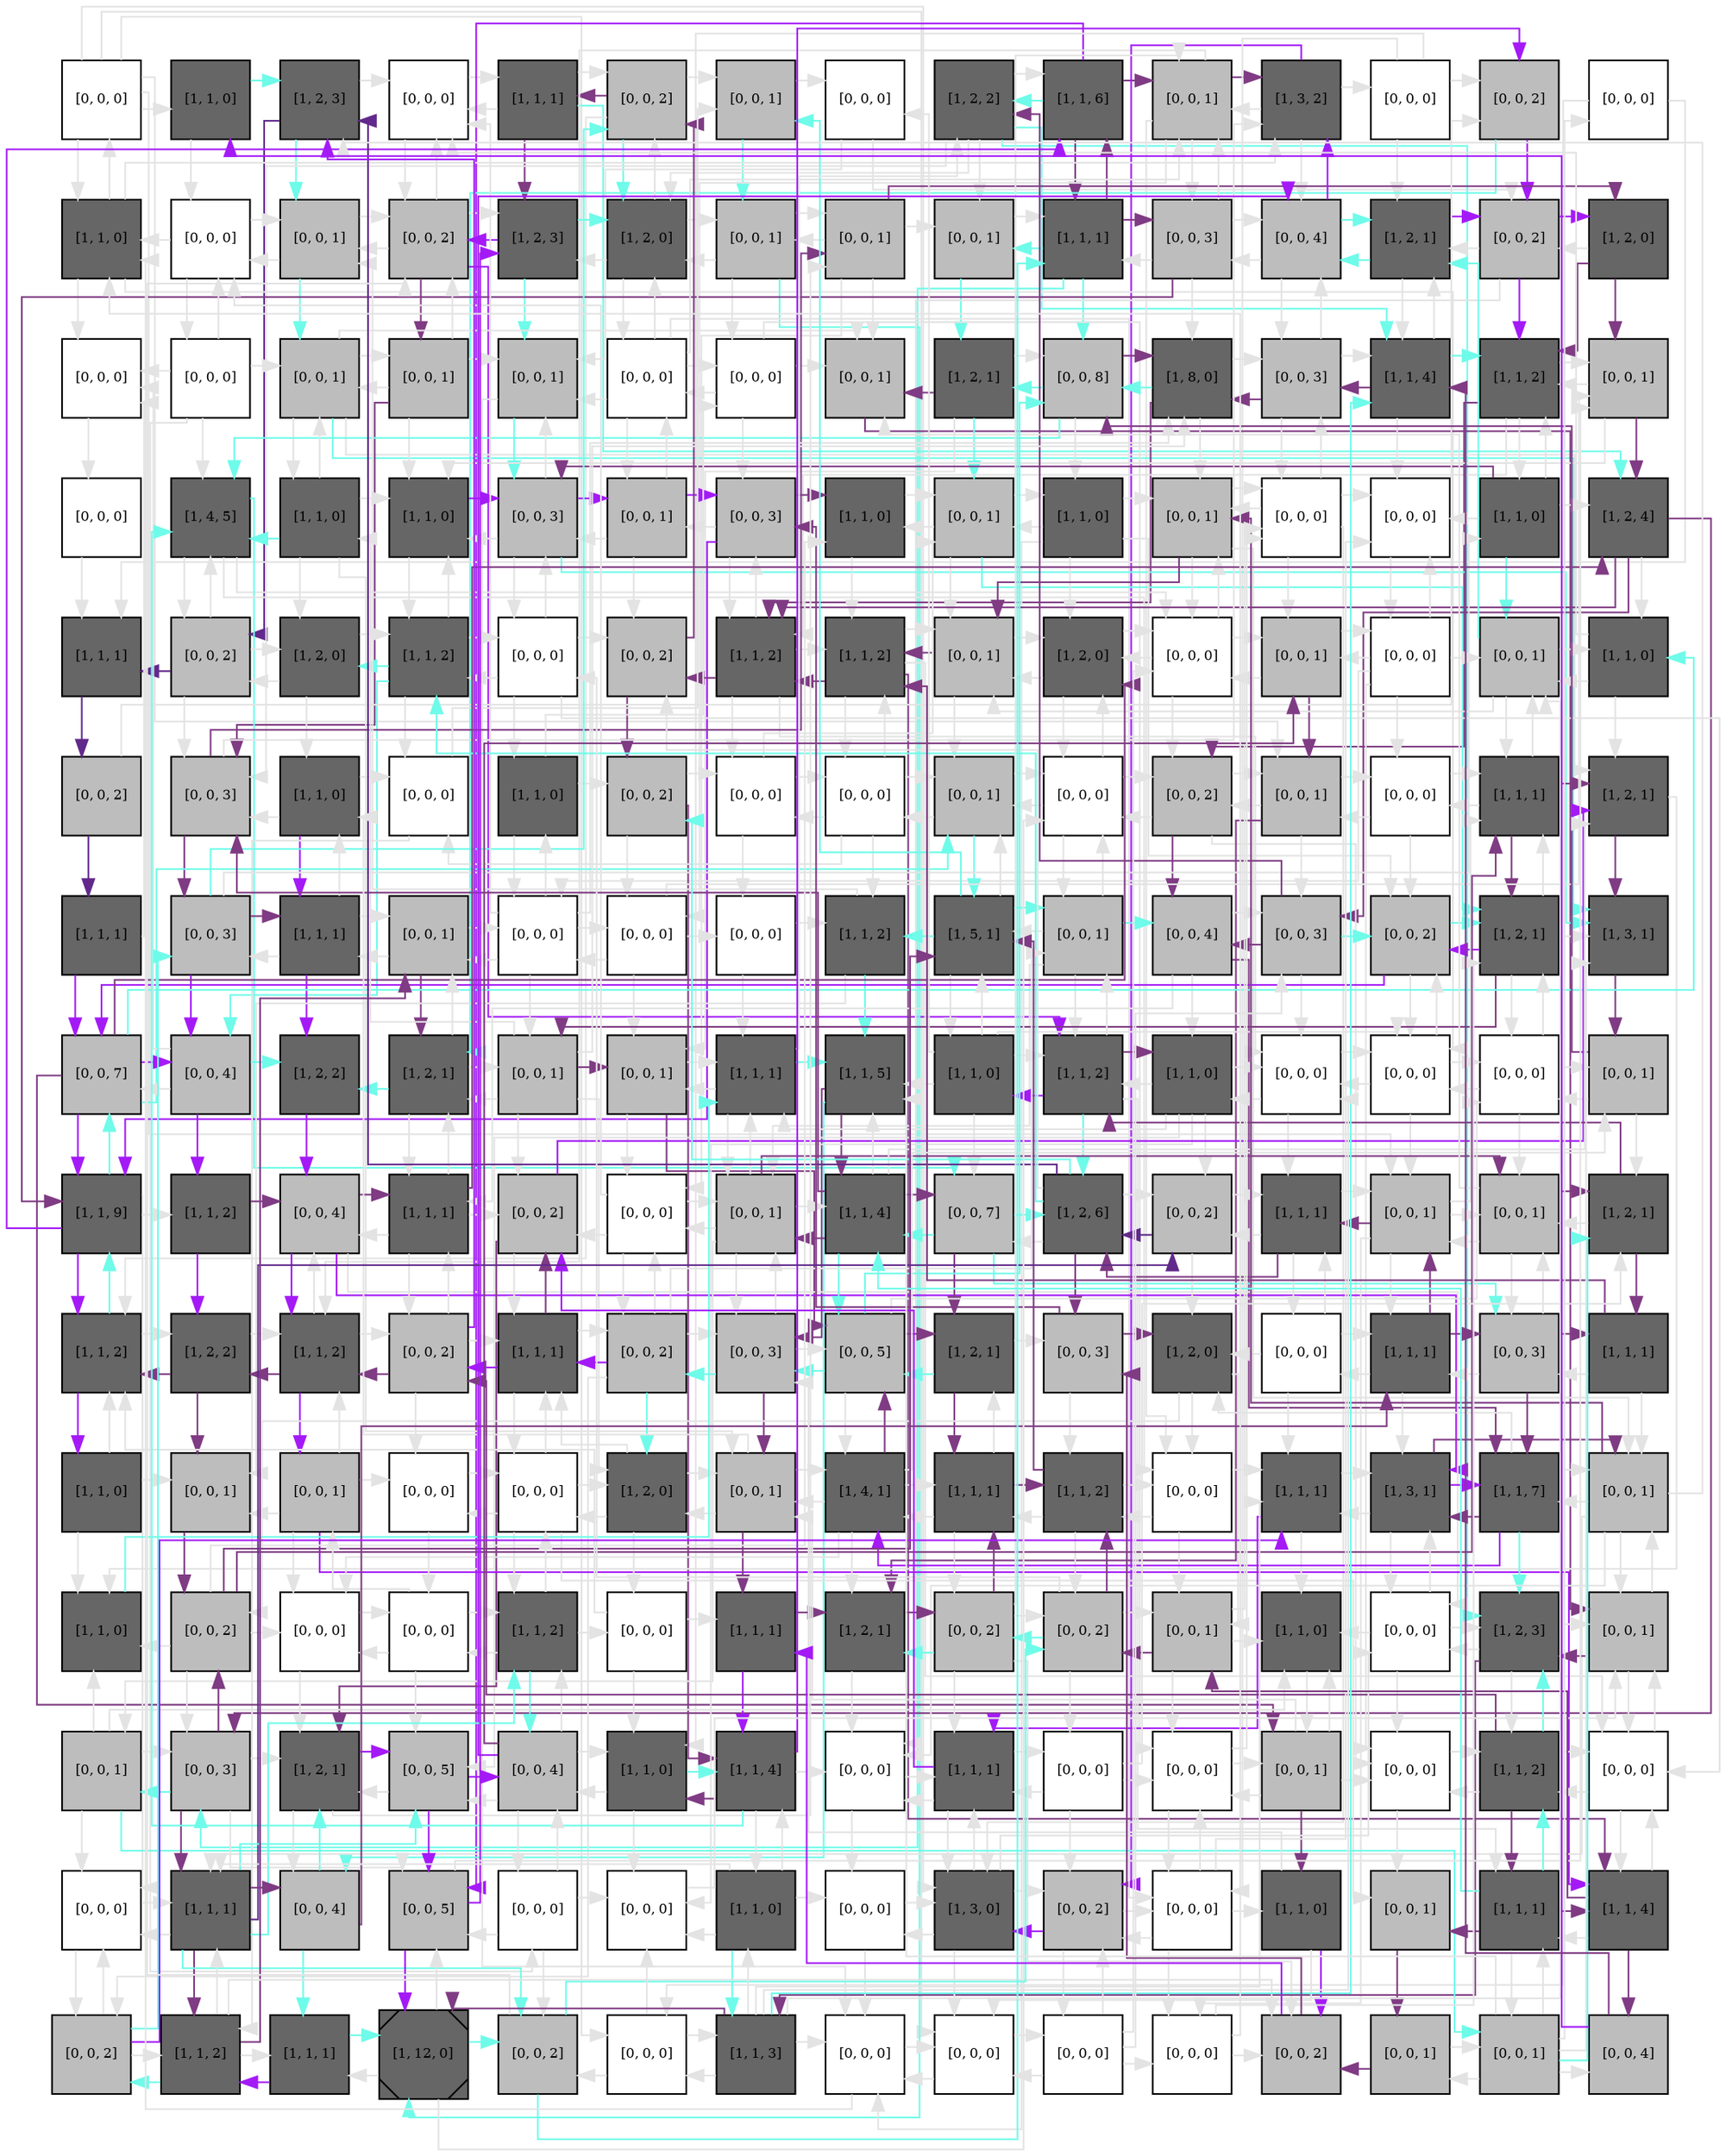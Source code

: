 digraph layout  {
rankdir=TB;
splines=ortho;
node [fixedsize=false, style=filled, width="0.6"];
edge [constraint=false];
0 [fillcolor="#FFFFFF", fontsize=8, label="[0, 0, 0]", shape=square, tooltip="name: None,\nin_degree: 1,\nout_degree: 7"];
1 [fillcolor="#666666", fontsize=8, label="[1, 1, 0]", shape=square, tooltip="name:  CD27 ,\nin_degree: 2,\nout_degree: 2"];
2 [fillcolor="#666666", fontsize=8, label="[1, 2, 3]", shape=square, tooltip="name:  PLD1 ,\nin_degree: 4,\nout_degree: 3"];
3 [fillcolor="#FFFFFF", fontsize=8, label="[0, 0, 0]", shape=square, tooltip="name: None,\nin_degree: 5,\nout_degree: 2"];
4 [fillcolor="#666666", fontsize=8, label="[1, 1, 1]", shape=square, tooltip="name:  HSP90AA1 ,\nin_degree: 2,\nout_degree: 4"];
5 [fillcolor="#bdbdbd", fontsize=8, label="[0, 0, 2]", shape=square, tooltip="name: None,\nin_degree: 4,\nout_degree: 4"];
6 [fillcolor="#bdbdbd", fontsize=8, label="[0, 0, 1]", shape=square, tooltip="name: None,\nin_degree: 3,\nout_degree: 2"];
7 [fillcolor="#FFFFFF", fontsize=8, label="[0, 0, 0]", shape=square, tooltip="name: None,\nin_degree: 2,\nout_degree: 2"];
8 [fillcolor="#666666", fontsize=8, label="[1, 2, 2]", shape=square, tooltip="name:  CD69 ,\nin_degree: 3,\nout_degree: 6"];
9 [fillcolor="#666666", fontsize=8, label="[1, 1, 6]", shape=square, tooltip="name:  EED ,\nin_degree: 3,\nout_degree: 4"];
10 [fillcolor="#bdbdbd", fontsize=8, label="[0, 0, 1]", shape=square, tooltip="name: None,\nin_degree: 5,\nout_degree: 5"];
11 [fillcolor="#666666", fontsize=8, label="[1, 3, 2]", shape=square, tooltip="name:  MIF ,\nin_degree: 4,\nout_degree: 4"];
12 [fillcolor="#FFFFFF", fontsize=8, label="[0, 0, 0]", shape=square, tooltip="name: None,\nin_degree: 1,\nout_degree: 4"];
13 [fillcolor="#bdbdbd", fontsize=8, label="[0, 0, 2]", shape=square, tooltip="name: None,\nin_degree: 3,\nout_degree: 2"];
14 [fillcolor="#FFFFFF", fontsize=8, label="[0, 0, 0]", shape=square, tooltip="name: None,\nin_degree: 1,\nout_degree: 2"];
15 [fillcolor="#666666", fontsize=8, label="[1, 1, 0]", shape=square, tooltip="name:  H2AFX ,\nin_degree: 4,\nout_degree: 4"];
16 [fillcolor="#FFFFFF", fontsize=8, label="[0, 0, 0]", shape=square, tooltip="name: None,\nin_degree: 4,\nout_degree: 3"];
17 [fillcolor="#bdbdbd", fontsize=8, label="[0, 0, 1]", shape=square, tooltip="name: None,\nin_degree: 4,\nout_degree: 3"];
18 [fillcolor="#bdbdbd", fontsize=8, label="[0, 0, 2]", shape=square, tooltip="name: None,\nin_degree: 5,\nout_degree: 5"];
19 [fillcolor="#666666", fontsize=8, label="[1, 2, 3]", shape=square, tooltip="name:  CCL5 ,\nin_degree: 4,\nout_degree: 3"];
20 [fillcolor="#666666", fontsize=8, label="[1, 2, 0]", shape=square, tooltip="name:  SELL ,\nin_degree: 5,\nout_degree: 4"];
21 [fillcolor="#bdbdbd", fontsize=8, label="[0, 0, 1]", shape=square, tooltip="name: None,\nin_degree: 3,\nout_degree: 4"];
22 [fillcolor="#bdbdbd", fontsize=8, label="[0, 0, 1]", shape=square, tooltip="name: None,\nin_degree: 3,\nout_degree: 5"];
23 [fillcolor="#bdbdbd", fontsize=8, label="[0, 0, 1]", shape=square, tooltip="name: None,\nin_degree: 3,\nout_degree: 2"];
24 [fillcolor="#666666", fontsize=8, label="[1, 1, 1]", shape=square, tooltip="name:  TNF ,\nin_degree: 4,\nout_degree: 5"];
25 [fillcolor="#bdbdbd", fontsize=8, label="[0, 0, 3]", shape=square, tooltip="name: None,\nin_degree: 3,\nout_degree: 5"];
26 [fillcolor="#bdbdbd", fontsize=8, label="[0, 0, 4]", shape=square, tooltip="name: None,\nin_degree: 5,\nout_degree: 4"];
27 [fillcolor="#666666", fontsize=8, label="[1, 2, 1]", shape=square, tooltip="name:  IL7 ,\nin_degree: 5,\nout_degree: 3"];
28 [fillcolor="#bdbdbd", fontsize=8, label="[0, 0, 2]", shape=square, tooltip="name: None,\nin_degree: 4,\nout_degree: 4"];
29 [fillcolor="#666666", fontsize=8, label="[1, 2, 0]", shape=square, tooltip="name:  HDAC9 ,\nin_degree: 2,\nout_degree: 3"];
30 [fillcolor="#FFFFFF", fontsize=8, label="[0, 0, 0]", shape=square, tooltip="name: None,\nin_degree: 4,\nout_degree: 1"];
31 [fillcolor="#FFFFFF", fontsize=8, label="[0, 0, 0]", shape=square, tooltip="name: None,\nin_degree: 1,\nout_degree: 5"];
32 [fillcolor="#bdbdbd", fontsize=8, label="[0, 0, 1]", shape=square, tooltip="name: None,\nin_degree: 4,\nout_degree: 5"];
33 [fillcolor="#bdbdbd", fontsize=8, label="[0, 0, 1]", shape=square, tooltip="name: None,\nin_degree: 2,\nout_degree: 5"];
34 [fillcolor="#bdbdbd", fontsize=8, label="[0, 0, 1]", shape=square, tooltip="name: None,\nin_degree: 5,\nout_degree: 2"];
35 [fillcolor="#FFFFFF", fontsize=8, label="[0, 0, 0]", shape=square, tooltip="name: None,\nin_degree: 3,\nout_degree: 6"];
36 [fillcolor="#FFFFFF", fontsize=8, label="[0, 0, 0]", shape=square, tooltip="name: None,\nin_degree: 3,\nout_degree: 4"];
37 [fillcolor="#bdbdbd", fontsize=8, label="[0, 0, 1]", shape=square, tooltip="name: None,\nin_degree: 5,\nout_degree: 1"];
38 [fillcolor="#666666", fontsize=8, label="[1, 2, 1]", shape=square, tooltip="name:  INPP5D ,\nin_degree: 2,\nout_degree: 4"];
39 [fillcolor="#bdbdbd", fontsize=8, label="[0, 0, 8]", shape=square, tooltip="name: None,\nin_degree: 5,\nout_degree: 4"];
40 [fillcolor="#666666", fontsize=8, label="[1, 8, 0]", shape=square, tooltip="name:  FOS ,\nin_degree: 5,\nout_degree: 4"];
41 [fillcolor="#bdbdbd", fontsize=8, label="[0, 0, 3]", shape=square, tooltip="name: None,\nin_degree: 4,\nout_degree: 4"];
42 [fillcolor="#666666", fontsize=8, label="[1, 1, 4]", shape=square, tooltip="name:  CD63 ,\nin_degree: 5,\nout_degree: 4"];
43 [fillcolor="#666666", fontsize=8, label="[1, 1, 2]", shape=square, tooltip="name:  DPP4 ,\nin_degree: 5,\nout_degree: 4"];
44 [fillcolor="#bdbdbd", fontsize=8, label="[0, 0, 1]", shape=square, tooltip="name: None,\nin_degree: 4,\nout_degree: 3"];
45 [fillcolor="#FFFFFF", fontsize=8, label="[0, 0, 0]", shape=square, tooltip="name: None,\nin_degree: 1,\nout_degree: 1"];
46 [fillcolor="#666666", fontsize=8, label="[1, 4, 5]", shape=square, tooltip="name:  APP ,\nin_degree: 5,\nout_degree: 4"];
47 [fillcolor="#666666", fontsize=8, label="[1, 1, 0]", shape=square, tooltip="name:  SIAH1 ,\nin_degree: 2,\nout_degree: 5"];
48 [fillcolor="#666666", fontsize=8, label="[1, 1, 0]", shape=square, tooltip="name:  HIST2H2AA3 ,\nin_degree: 5,\nout_degree: 2"];
49 [fillcolor="#bdbdbd", fontsize=8, label="[0, 0, 3]", shape=square, tooltip="name: None,\nin_degree: 5,\nout_degree: 5"];
50 [fillcolor="#bdbdbd", fontsize=8, label="[0, 0, 1]", shape=square, tooltip="name: None,\nin_degree: 3,\nout_degree: 4"];
51 [fillcolor="#bdbdbd", fontsize=8, label="[0, 0, 3]", shape=square, tooltip="name: None,\nin_degree: 4,\nout_degree: 4"];
52 [fillcolor="#666666", fontsize=8, label="[1, 1, 0]", shape=square, tooltip="name:  APLP2 ,\nin_degree: 3,\nout_degree: 2"];
53 [fillcolor="#bdbdbd", fontsize=8, label="[0, 0, 1]", shape=square, tooltip="name: None,\nin_degree: 4,\nout_degree: 4"];
54 [fillcolor="#666666", fontsize=8, label="[1, 1, 0]", shape=square, tooltip="name:  MARCKS ,\nin_degree: 2,\nout_degree: 5"];
55 [fillcolor="#bdbdbd", fontsize=8, label="[0, 0, 1]", shape=square, tooltip="name: None,\nin_degree: 5,\nout_degree: 4"];
56 [fillcolor="#FFFFFF", fontsize=8, label="[0, 0, 0]", shape=square, tooltip="name: None,\nin_degree: 4,\nout_degree: 5"];
57 [fillcolor="#FFFFFF", fontsize=8, label="[0, 0, 0]", shape=square, tooltip="name: None,\nin_degree: 5,\nout_degree: 1"];
58 [fillcolor="#666666", fontsize=8, label="[1, 1, 0]", shape=square, tooltip="name:  CD74 ,\nin_degree: 2,\nout_degree: 5"];
59 [fillcolor="#666666", fontsize=8, label="[1, 2, 4]", shape=square, tooltip="name:  EZH2 ,\nin_degree: 4,\nout_degree: 4"];
60 [fillcolor="#666666", fontsize=8, label="[1, 1, 1]", shape=square, tooltip="name:  CD86 ,\nin_degree: 3,\nout_degree: 1"];
61 [fillcolor="#bdbdbd", fontsize=8, label="[0, 0, 2]", shape=square, tooltip="name: None,\nin_degree: 3,\nout_degree: 4"];
62 [fillcolor="#666666", fontsize=8, label="[1, 2, 0]", shape=square, tooltip="name:  APOBEC3G ,\nin_degree: 3,\nout_degree: 3"];
63 [fillcolor="#666666", fontsize=8, label="[1, 1, 2]", shape=square, tooltip="name:  CSDA ,\nin_degree: 4,\nout_degree: 5"];
64 [fillcolor="#FFFFFF", fontsize=8, label="[0, 0, 0]", shape=square, tooltip="name: None,\nin_degree: 3,\nout_degree: 5"];
65 [fillcolor="#bdbdbd", fontsize=8, label="[0, 0, 2]", shape=square, tooltip="name: None,\nin_degree: 4,\nout_degree: 2"];
66 [fillcolor="#666666", fontsize=8, label="[1, 1, 2]", shape=square, tooltip="name:  LIG1 ,\nin_degree: 5,\nout_degree: 5"];
67 [fillcolor="#666666", fontsize=8, label="[1, 1, 2]", shape=square, tooltip="name:  CNR1 ,\nin_degree: 5,\nout_degree: 5"];
68 [fillcolor="#bdbdbd", fontsize=8, label="[0, 0, 1]", shape=square, tooltip="name: None,\nin_degree: 5,\nout_degree: 3"];
69 [fillcolor="#666666", fontsize=8, label="[1, 2, 0]", shape=square, tooltip="name:  CCND2 ,\nin_degree: 5,\nout_degree: 3"];
70 [fillcolor="#FFFFFF", fontsize=8, label="[0, 0, 0]", shape=square, tooltip="name: None,\nin_degree: 5,\nout_degree: 4"];
71 [fillcolor="#bdbdbd", fontsize=8, label="[0, 0, 1]", shape=square, tooltip="name: None,\nin_degree: 4,\nout_degree: 3"];
72 [fillcolor="#FFFFFF", fontsize=8, label="[0, 0, 0]", shape=square, tooltip="name: None,\nin_degree: 2,\nout_degree: 6"];
73 [fillcolor="#bdbdbd", fontsize=8, label="[0, 0, 1]", shape=square, tooltip="name: None,\nin_degree: 5,\nout_degree: 4"];
74 [fillcolor="#666666", fontsize=8, label="[1, 1, 0]", shape=square, tooltip="name:  RPS6KA5 ,\nin_degree: 3,\nout_degree: 3"];
75 [fillcolor="#bdbdbd", fontsize=8, label="[0, 0, 2]", shape=square, tooltip="name: None,\nin_degree: 1,\nout_degree: 2"];
76 [fillcolor="#bdbdbd", fontsize=8, label="[0, 0, 3]", shape=square, tooltip="name: None,\nin_degree: 5,\nout_degree: 3"];
77 [fillcolor="#666666", fontsize=8, label="[1, 1, 0]", shape=square, tooltip="name:  IL10RA ,\nin_degree: 3,\nout_degree: 3"];
78 [fillcolor="#FFFFFF", fontsize=8, label="[0, 0, 0]", shape=square, tooltip="name: None,\nin_degree: 3,\nout_degree: 2"];
79 [fillcolor="#666666", fontsize=8, label="[1, 1, 0]", shape=square, tooltip="name:  GSK3B ,\nin_degree: 2,\nout_degree: 3"];
80 [fillcolor="#bdbdbd", fontsize=8, label="[0, 0, 2]", shape=square, tooltip="name: None,\nin_degree: 3,\nout_degree: 3"];
81 [fillcolor="#FFFFFF", fontsize=8, label="[0, 0, 0]", shape=square, tooltip="name: None,\nin_degree: 3,\nout_degree: 3"];
82 [fillcolor="#FFFFFF", fontsize=8, label="[0, 0, 0]", shape=square, tooltip="name: None,\nin_degree: 3,\nout_degree: 5"];
83 [fillcolor="#bdbdbd", fontsize=8, label="[0, 0, 1]", shape=square, tooltip="name: None,\nin_degree: 5,\nout_degree: 3"];
84 [fillcolor="#FFFFFF", fontsize=8, label="[0, 0, 0]", shape=square, tooltip="name: None,\nin_degree: 5,\nout_degree: 4"];
85 [fillcolor="#bdbdbd", fontsize=8, label="[0, 0, 2]", shape=square, tooltip="name: None,\nin_degree: 4,\nout_degree: 4"];
86 [fillcolor="#bdbdbd", fontsize=8, label="[0, 0, 1]", shape=square, tooltip="name: None,\nin_degree: 4,\nout_degree: 4"];
87 [fillcolor="#FFFFFF", fontsize=8, label="[0, 0, 0]", shape=square, tooltip="name: None,\nin_degree: 3,\nout_degree: 3"];
88 [fillcolor="#666666", fontsize=8, label="[1, 1, 1]", shape=square, tooltip="name:  AKAP12 ,\nin_degree: 5,\nout_degree: 4"];
89 [fillcolor="#666666", fontsize=8, label="[1, 2, 1]", shape=square, tooltip="name:  PAX3 ,\nin_degree: 5,\nout_degree: 2"];
90 [fillcolor="#666666", fontsize=8, label="[1, 1, 1]", shape=square, tooltip="name:  HSP90B1 ,\nin_degree: 1,\nout_degree: 2"];
91 [fillcolor="#bdbdbd", fontsize=8, label="[0, 0, 3]", shape=square, tooltip="name: None,\nin_degree: 3,\nout_degree: 4"];
92 [fillcolor="#666666", fontsize=8, label="[1, 1, 1]", shape=square, tooltip="name:  MAP2K6 ,\nin_degree: 3,\nout_degree: 4"];
93 [fillcolor="#bdbdbd", fontsize=8, label="[0, 0, 1]", shape=square, tooltip="name: None,\nin_degree: 4,\nout_degree: 3"];
94 [fillcolor="#FFFFFF", fontsize=8, label="[0, 0, 0]", shape=square, tooltip="name: None,\nin_degree: 4,\nout_degree: 6"];
95 [fillcolor="#FFFFFF", fontsize=8, label="[0, 0, 0]", shape=square, tooltip="name: None,\nin_degree: 3,\nout_degree: 4"];
96 [fillcolor="#FFFFFF", fontsize=8, label="[0, 0, 0]", shape=square, tooltip="name: None,\nin_degree: 2,\nout_degree: 2"];
97 [fillcolor="#666666", fontsize=8, label="[1, 1, 2]", shape=square, tooltip="name:  SKI ,\nin_degree: 3,\nout_degree: 3"];
98 [fillcolor="#666666", fontsize=8, label="[1, 5, 1]", shape=square, tooltip="name:  EGR1 ,\nin_degree: 5,\nout_degree: 5"];
99 [fillcolor="#bdbdbd", fontsize=8, label="[0, 0, 1]", shape=square, tooltip="name: None,\nin_degree: 4,\nout_degree: 5"];
100 [fillcolor="#bdbdbd", fontsize=8, label="[0, 0, 4]", shape=square, tooltip="name: None,\nin_degree: 3,\nout_degree: 4"];
101 [fillcolor="#bdbdbd", fontsize=8, label="[0, 0, 3]", shape=square, tooltip="name: None,\nin_degree: 4,\nout_degree: 4"];
102 [fillcolor="#bdbdbd", fontsize=8, label="[0, 0, 2]", shape=square, tooltip="name: None,\nin_degree: 5,\nout_degree: 3"];
103 [fillcolor="#666666", fontsize=8, label="[1, 2, 1]", shape=square, tooltip="name:  ADM ,\nin_degree: 5,\nout_degree: 5"];
104 [fillcolor="#666666", fontsize=8, label="[1, 3, 1]", shape=square, tooltip="name:  AICDA ,\nin_degree: 5,\nout_degree: 1"];
105 [fillcolor="#bdbdbd", fontsize=8, label="[0, 0, 7]", shape=square, tooltip="name: None,\nin_degree: 4,\nout_degree: 6"];
106 [fillcolor="#bdbdbd", fontsize=8, label="[0, 0, 4]", shape=square, tooltip="name: None,\nin_degree: 3,\nout_degree: 4"];
107 [fillcolor="#666666", fontsize=8, label="[1, 2, 2]", shape=square, tooltip="name:  PRF1 ,\nin_degree: 3,\nout_degree: 1"];
108 [fillcolor="#666666", fontsize=8, label="[1, 2, 1]", shape=square, tooltip="name:  NFE2L2 ,\nin_degree: 4,\nout_degree: 4"];
109 [fillcolor="#bdbdbd", fontsize=8, label="[0, 0, 1]", shape=square, tooltip="name: None,\nin_degree: 3,\nout_degree: 6"];
110 [fillcolor="#bdbdbd", fontsize=8, label="[0, 0, 1]", shape=square, tooltip="name: None,\nin_degree: 4,\nout_degree: 3"];
111 [fillcolor="#666666", fontsize=8, label="[1, 1, 1]", shape=square, tooltip="name:  CSNK2A2 ,\nin_degree: 5,\nout_degree: 4"];
112 [fillcolor="#666666", fontsize=8, label="[1, 1, 5]", shape=square, tooltip="name:  TCF3 ,\nin_degree: 5,\nout_degree: 3"];
113 [fillcolor="#666666", fontsize=8, label="[1, 1, 0]", shape=square, tooltip="name:  OGT ,\nin_degree: 2,\nout_degree: 6"];
114 [fillcolor="#666666", fontsize=8, label="[1, 1, 2]", shape=square, tooltip="name:  FYN ,\nin_degree: 5,\nout_degree: 5"];
115 [fillcolor="#666666", fontsize=8, label="[1, 1, 0]", shape=square, tooltip="name:  MYL9 ,\nin_degree: 3,\nout_degree: 6"];
116 [fillcolor="#FFFFFF", fontsize=8, label="[0, 0, 0]", shape=square, tooltip="name: None,\nin_degree: 5,\nout_degree: 3"];
117 [fillcolor="#FFFFFF", fontsize=8, label="[0, 0, 0]", shape=square, tooltip="name: None,\nin_degree: 5,\nout_degree: 4"];
118 [fillcolor="#FFFFFF", fontsize=8, label="[0, 0, 0]", shape=square, tooltip="name: None,\nin_degree: 4,\nout_degree: 4"];
119 [fillcolor="#bdbdbd", fontsize=8, label="[0, 0, 1]", shape=square, tooltip="name: None,\nin_degree: 3,\nout_degree: 3"];
120 [fillcolor="#666666", fontsize=8, label="[1, 1, 9]", shape=square, tooltip="name:  ILK ,\nin_degree: 4,\nout_degree: 5"];
121 [fillcolor="#666666", fontsize=8, label="[1, 1, 2]", shape=square, tooltip="name:  CD81 ,\nin_degree: 2,\nout_degree: 2"];
122 [fillcolor="#bdbdbd", fontsize=8, label="[0, 0, 4]", shape=square, tooltip="name: None,\nin_degree: 4,\nout_degree: 4"];
123 [fillcolor="#666666", fontsize=8, label="[1, 1, 1]", shape=square, tooltip="name:  BLNK ,\nin_degree: 4,\nout_degree: 5"];
124 [fillcolor="#bdbdbd", fontsize=8, label="[0, 0, 2]", shape=square, tooltip="name: None,\nin_degree: 5,\nout_degree: 3"];
125 [fillcolor="#FFFFFF", fontsize=8, label="[0, 0, 0]", shape=square, tooltip="name: None,\nin_degree: 4,\nout_degree: 4"];
126 [fillcolor="#bdbdbd", fontsize=8, label="[0, 0, 1]", shape=square, tooltip="name: None,\nin_degree: 5,\nout_degree: 6"];
127 [fillcolor="#666666", fontsize=8, label="[1, 1, 4]", shape=square, tooltip="name:  MYLK ,\nin_degree: 4,\nout_degree: 6"];
128 [fillcolor="#bdbdbd", fontsize=8, label="[0, 0, 7]", shape=square, tooltip="name: None,\nin_degree: 4,\nout_degree: 4"];
129 [fillcolor="#666666", fontsize=8, label="[1, 2, 6]", shape=square, tooltip="name:  LPL ,\nin_degree: 4,\nout_degree: 7"];
130 [fillcolor="#bdbdbd", fontsize=8, label="[0, 0, 2]", shape=square, tooltip="name: None,\nin_degree: 4,\nout_degree: 3"];
131 [fillcolor="#666666", fontsize=8, label="[1, 1, 1]", shape=square, tooltip="name:  TNFRSF1B ,\nin_degree: 4,\nout_degree: 4"];
132 [fillcolor="#bdbdbd", fontsize=8, label="[0, 0, 1]", shape=square, tooltip="name: None,\nin_degree: 5,\nout_degree: 5"];
133 [fillcolor="#bdbdbd", fontsize=8, label="[0, 0, 1]", shape=square, tooltip="name: None,\nin_degree: 5,\nout_degree: 4"];
134 [fillcolor="#666666", fontsize=8, label="[1, 2, 1]", shape=square, tooltip="name:  SELP ,\nin_degree: 4,\nout_degree: 3"];
135 [fillcolor="#666666", fontsize=8, label="[1, 1, 2]", shape=square, tooltip="name:  AEBP1 ,\nin_degree: 5,\nout_degree: 3"];
136 [fillcolor="#666666", fontsize=8, label="[1, 2, 2]", shape=square, tooltip="name:  CD79A ,\nin_degree: 3,\nout_degree: 3"];
137 [fillcolor="#666666", fontsize=8, label="[1, 1, 2]", shape=square, tooltip="name:  ANXA2 ,\nin_degree: 5,\nout_degree: 4"];
138 [fillcolor="#bdbdbd", fontsize=8, label="[0, 0, 2]", shape=square, tooltip="name: None,\nin_degree: 4,\nout_degree: 5"];
139 [fillcolor="#666666", fontsize=8, label="[1, 1, 1]", shape=square, tooltip="name:  FRK ,\nin_degree: 5,\nout_degree: 4"];
140 [fillcolor="#bdbdbd", fontsize=8, label="[0, 0, 2]", shape=square, tooltip="name: None,\nin_degree: 3,\nout_degree: 6"];
141 [fillcolor="#bdbdbd", fontsize=8, label="[0, 0, 3]", shape=square, tooltip="name: None,\nin_degree: 5,\nout_degree: 4"];
142 [fillcolor="#bdbdbd", fontsize=8, label="[0, 0, 5]", shape=square, tooltip="name: None,\nin_degree: 5,\nout_degree: 5"];
143 [fillcolor="#666666", fontsize=8, label="[1, 2, 1]", shape=square, tooltip="name:  PRKCA ,\nin_degree: 3,\nout_degree: 3"];
144 [fillcolor="#bdbdbd", fontsize=8, label="[0, 0, 3]", shape=square, tooltip="name: None,\nin_degree: 3,\nout_degree: 3"];
145 [fillcolor="#666666", fontsize=8, label="[1, 2, 0]", shape=square, tooltip="name:  CAV1 ,\nin_degree: 4,\nout_degree: 3"];
146 [fillcolor="#FFFFFF", fontsize=8, label="[0, 0, 0]", shape=square, tooltip="name: None,\nin_degree: 2,\nout_degree: 4"];
147 [fillcolor="#666666", fontsize=8, label="[1, 1, 1]", shape=square, tooltip="name:  CUL5 ,\nin_degree: 4,\nout_degree: 4"];
148 [fillcolor="#bdbdbd", fontsize=8, label="[0, 0, 3]", shape=square, tooltip="name: None,\nin_degree: 4,\nout_degree: 4"];
149 [fillcolor="#666666", fontsize=8, label="[1, 1, 1]", shape=square, tooltip="name:  MAP4K4 ,\nin_degree: 2,\nout_degree: 3"];
150 [fillcolor="#666666", fontsize=8, label="[1, 1, 0]", shape=square, tooltip="name:  HIST1H3H ,\nin_degree: 1,\nout_degree: 3"];
151 [fillcolor="#bdbdbd", fontsize=8, label="[0, 0, 1]", shape=square, tooltip="name: None,\nin_degree: 4,\nout_degree: 1"];
152 [fillcolor="#bdbdbd", fontsize=8, label="[0, 0, 1]", shape=square, tooltip="name: None,\nin_degree: 2,\nout_degree: 5"];
153 [fillcolor="#FFFFFF", fontsize=8, label="[0, 0, 0]", shape=square, tooltip="name: None,\nin_degree: 3,\nout_degree: 2"];
154 [fillcolor="#FFFFFF", fontsize=8, label="[0, 0, 0]", shape=square, tooltip="name: None,\nin_degree: 4,\nout_degree: 5"];
155 [fillcolor="#666666", fontsize=8, label="[1, 2, 0]", shape=square, tooltip="name:  VDR ,\nin_degree: 4,\nout_degree: 4"];
156 [fillcolor="#bdbdbd", fontsize=8, label="[0, 0, 1]", shape=square, tooltip="name: None,\nin_degree: 5,\nout_degree: 4"];
157 [fillcolor="#666666", fontsize=8, label="[1, 4, 1]", shape=square, tooltip="name:  JAK1 ,\nin_degree: 4,\nout_degree: 6"];
158 [fillcolor="#666666", fontsize=8, label="[1, 1, 1]", shape=square, tooltip="name:  MGAT5 ,\nin_degree: 4,\nout_degree: 4"];
159 [fillcolor="#666666", fontsize=8, label="[1, 1, 2]", shape=square, tooltip="name:  BMI1 ,\nin_degree: 4,\nout_degree: 4"];
160 [fillcolor="#FFFFFF", fontsize=8, label="[0, 0, 0]", shape=square, tooltip="name: None,\nin_degree: 4,\nout_degree: 3"];
161 [fillcolor="#666666", fontsize=8, label="[1, 1, 1]", shape=square, tooltip="name:  CTSB ,\nin_degree: 5,\nout_degree: 3"];
162 [fillcolor="#666666", fontsize=8, label="[1, 3, 1]", shape=square, tooltip="name:  PCNA ,\nin_degree: 5,\nout_degree: 4"];
163 [fillcolor="#666666", fontsize=8, label="[1, 1, 7]", shape=square, tooltip="name:  AFF1 ,\nin_degree: 4,\nout_degree: 5"];
164 [fillcolor="#bdbdbd", fontsize=8, label="[0, 0, 1]", shape=square, tooltip="name: None,\nin_degree: 5,\nout_degree: 6"];
165 [fillcolor="#666666", fontsize=8, label="[1, 1, 0]", shape=square, tooltip="name:  FGFR1 ,\nin_degree: 4,\nout_degree: 1"];
166 [fillcolor="#bdbdbd", fontsize=8, label="[0, 0, 2]", shape=square, tooltip="name: None,\nin_degree: 3,\nout_degree: 6"];
167 [fillcolor="#FFFFFF", fontsize=8, label="[0, 0, 0]", shape=square, tooltip="name: None,\nin_degree: 4,\nout_degree: 2"];
168 [fillcolor="#FFFFFF", fontsize=8, label="[0, 0, 0]", shape=square, tooltip="name: None,\nin_degree: 3,\nout_degree: 4"];
169 [fillcolor="#666666", fontsize=8, label="[1, 1, 2]", shape=square, tooltip="name:  CD70 ,\nin_degree: 4,\nout_degree: 4"];
170 [fillcolor="#FFFFFF", fontsize=8, label="[0, 0, 0]", shape=square, tooltip="name: None,\nin_degree: 2,\nout_degree: 3"];
171 [fillcolor="#666666", fontsize=8, label="[1, 1, 1]", shape=square, tooltip="name:  NAB1 ,\nin_degree: 3,\nout_degree: 2"];
172 [fillcolor="#666666", fontsize=8, label="[1, 2, 1]", shape=square, tooltip="name:  AKT3 ,\nin_degree: 4,\nout_degree: 2"];
173 [fillcolor="#bdbdbd", fontsize=8, label="[0, 0, 2]", shape=square, tooltip="name: None,\nin_degree: 3,\nout_degree: 6"];
174 [fillcolor="#bdbdbd", fontsize=8, label="[0, 0, 2]", shape=square, tooltip="name: None,\nin_degree: 4,\nout_degree: 5"];
175 [fillcolor="#bdbdbd", fontsize=8, label="[0, 0, 1]", shape=square, tooltip="name: None,\nin_degree: 4,\nout_degree: 4"];
176 [fillcolor="#666666", fontsize=8, label="[1, 1, 0]", shape=square, tooltip="name:  FCER2 ,\nin_degree: 5,\nout_degree: 1"];
177 [fillcolor="#FFFFFF", fontsize=8, label="[0, 0, 0]", shape=square, tooltip="name: None,\nin_degree: 4,\nout_degree: 4"];
178 [fillcolor="#666666", fontsize=8, label="[1, 2, 3]", shape=square, tooltip="name:  ALOX5 ,\nin_degree: 5,\nout_degree: 4"];
179 [fillcolor="#bdbdbd", fontsize=8, label="[0, 0, 1]", shape=square, tooltip="name: None,\nin_degree: 5,\nout_degree: 3"];
180 [fillcolor="#bdbdbd", fontsize=8, label="[0, 0, 1]", shape=square, tooltip="name: None,\nin_degree: 2,\nout_degree: 5"];
181 [fillcolor="#bdbdbd", fontsize=8, label="[0, 0, 3]", shape=square, tooltip="name: None,\nin_degree: 4,\nout_degree: 5"];
182 [fillcolor="#666666", fontsize=8, label="[1, 2, 1]", shape=square, tooltip="name:  IGF1R ,\nin_degree: 5,\nout_degree: 3"];
183 [fillcolor="#bdbdbd", fontsize=8, label="[0, 0, 5]", shape=square, tooltip="name: None,\nin_degree: 5,\nout_degree: 3"];
184 [fillcolor="#bdbdbd", fontsize=8, label="[0, 0, 4]", shape=square, tooltip="name: None,\nin_degree: 4,\nout_degree: 6"];
185 [fillcolor="#666666", fontsize=8, label="[1, 1, 0]", shape=square, tooltip="name:  RUNX3 ,\nin_degree: 4,\nout_degree: 3"];
186 [fillcolor="#666666", fontsize=8, label="[1, 1, 4]", shape=square, tooltip="name:  RRM1 ,\nin_degree: 4,\nout_degree: 5"];
187 [fillcolor="#FFFFFF", fontsize=8, label="[0, 0, 0]", shape=square, tooltip="name: None,\nin_degree: 5,\nout_degree: 2"];
188 [fillcolor="#666666", fontsize=8, label="[1, 1, 1]", shape=square, tooltip="name:  RFC5 ,\nin_degree: 5,\nout_degree: 4"];
189 [fillcolor="#FFFFFF", fontsize=8, label="[0, 0, 0]", shape=square, tooltip="name: None,\nin_degree: 2,\nout_degree: 4"];
190 [fillcolor="#FFFFFF", fontsize=8, label="[0, 0, 0]", shape=square, tooltip="name: None,\nin_degree: 5,\nout_degree: 3"];
191 [fillcolor="#bdbdbd", fontsize=8, label="[0, 0, 1]", shape=square, tooltip="name: None,\nin_degree: 3,\nout_degree: 5"];
192 [fillcolor="#FFFFFF", fontsize=8, label="[0, 0, 0]", shape=square, tooltip="name: None,\nin_degree: 5,\nout_degree: 2"];
193 [fillcolor="#666666", fontsize=8, label="[1, 1, 2]", shape=square, tooltip="name:  LGALS1 ,\nin_degree: 4,\nout_degree: 5"];
194 [fillcolor="#FFFFFF", fontsize=8, label="[0, 0, 0]", shape=square, tooltip="name: None,\nin_degree: 5,\nout_degree: 3"];
195 [fillcolor="#FFFFFF", fontsize=8, label="[0, 0, 0]", shape=square, tooltip="name: None,\nin_degree: 4,\nout_degree: 2"];
196 [fillcolor="#666666", fontsize=8, label="[1, 1, 1]", shape=square, tooltip="name:  IFNGR2 ,\nin_degree: 5,\nout_degree: 7"];
197 [fillcolor="#bdbdbd", fontsize=8, label="[0, 0, 4]", shape=square, tooltip="name: None,\nin_degree: 3,\nout_degree: 3"];
198 [fillcolor="#bdbdbd", fontsize=8, label="[0, 0, 5]", shape=square, tooltip="name: None,\nin_degree: 5,\nout_degree: 3"];
199 [fillcolor="#FFFFFF", fontsize=8, label="[0, 0, 0]", shape=square, tooltip="name: None,\nin_degree: 2,\nout_degree: 4"];
200 [fillcolor="#FFFFFF", fontsize=8, label="[0, 0, 0]", shape=square, tooltip="name: None,\nin_degree: 5,\nout_degree: 1"];
201 [fillcolor="#666666", fontsize=8, label="[1, 1, 0]", shape=square, tooltip="name:  LMNA ,\nin_degree: 2,\nout_degree: 5"];
202 [fillcolor="#FFFFFF", fontsize=8, label="[0, 0, 0]", shape=square, tooltip="name: None,\nin_degree: 3,\nout_degree: 2"];
203 [fillcolor="#666666", fontsize=8, label="[1, 3, 0]", shape=square, tooltip="name:  CASP3 ,\nin_degree: 5,\nout_degree: 5"];
204 [fillcolor="#bdbdbd", fontsize=8, label="[0, 0, 2]", shape=square, tooltip="name: None,\nin_degree: 5,\nout_degree: 3"];
205 [fillcolor="#FFFFFF", fontsize=8, label="[0, 0, 0]", shape=square, tooltip="name: None,\nin_degree: 4,\nout_degree: 5"];
206 [fillcolor="#666666", fontsize=8, label="[1, 1, 0]", shape=square, tooltip="name:  NCOR2 ,\nin_degree: 2,\nout_degree: 3"];
207 [fillcolor="#bdbdbd", fontsize=8, label="[0, 0, 1]", shape=square, tooltip="name: None,\nin_degree: 3,\nout_degree: 1"];
208 [fillcolor="#666666", fontsize=8, label="[1, 1, 1]", shape=square, tooltip="name:  TGFBR3 ,\nin_degree: 4,\nout_degree: 5"];
209 [fillcolor="#666666", fontsize=8, label="[1, 1, 4]", shape=square, tooltip="name:  CREM ,\nin_degree: 4,\nout_degree: 4"];
210 [fillcolor="#bdbdbd", fontsize=8, label="[0, 0, 2]", shape=square, tooltip="name: None,\nin_degree: 3,\nout_degree: 4"];
211 [fillcolor="#666666", fontsize=8, label="[1, 1, 2]", shape=square, tooltip="name:  CHST2 ,\nin_degree: 4,\nout_degree: 5"];
212 [fillcolor="#666666", fontsize=8, label="[1, 1, 1]", shape=square, tooltip="name:  PTCH1 ,\nin_degree: 3,\nout_degree: 2"];
213 [fillcolor="#666666", fontsize=8, label="[1, 12, 0]", shape=Msquare, tooltip="name:  PTEN ,\nin_degree: 4,\nout_degree: 4"];
214 [fillcolor="#bdbdbd", fontsize=8, label="[0, 0, 2]", shape=square, tooltip="name: None,\nin_degree: 4,\nout_degree: 3"];
215 [fillcolor="#FFFFFF", fontsize=8, label="[0, 0, 0]", shape=square, tooltip="name: None,\nin_degree: 3,\nout_degree: 3"];
216 [fillcolor="#666666", fontsize=8, label="[1, 1, 3]", shape=square, tooltip="name:  NOTCH2 ,\nin_degree: 3,\nout_degree: 8"];
217 [fillcolor="#FFFFFF", fontsize=8, label="[0, 0, 0]", shape=square, tooltip="name: None,\nin_degree: 5,\nout_degree: 2"];
218 [fillcolor="#FFFFFF", fontsize=8, label="[0, 0, 0]", shape=square, tooltip="name: None,\nin_degree: 5,\nout_degree: 2"];
219 [fillcolor="#FFFFFF", fontsize=8, label="[0, 0, 0]", shape=square, tooltip="name: None,\nin_degree: 2,\nout_degree: 5"];
220 [fillcolor="#FFFFFF", fontsize=8, label="[0, 0, 0]", shape=square, tooltip="name: None,\nin_degree: 3,\nout_degree: 3"];
221 [fillcolor="#bdbdbd", fontsize=8, label="[0, 0, 2]", shape=square, tooltip="name: None,\nin_degree: 5,\nout_degree: 2"];
222 [fillcolor="#bdbdbd", fontsize=8, label="[0, 0, 1]", shape=square, tooltip="name: None,\nin_degree: 2,\nout_degree: 2"];
223 [fillcolor="#bdbdbd", fontsize=8, label="[0, 0, 1]", shape=square, tooltip="name: None,\nin_degree: 3,\nout_degree: 7"];
224 [fillcolor="#bdbdbd", fontsize=8, label="[0, 0, 4]", shape=square, tooltip="name: None,\nin_degree: 2,\nout_degree: 2"];
0 -> 1  [color=grey89, style="penwidth(0.1)", tooltip=" ", weight=1];
0 -> 15  [color=grey89, style="penwidth(0.1)", tooltip=" ", weight=1];
0 -> 215  [color=grey89, style="penwidth(0.1)", tooltip=" ", weight=1];
0 -> 86  [color=grey89, style="penwidth(0.1)", tooltip=" ", weight=1];
0 -> 132  [color=grey89, style="penwidth(0.1)", tooltip=" ", weight=1];
0 -> 218  [color=grey89, style="penwidth(0.1)", tooltip=" ", weight=1];
0 -> 203  [color=grey89, style="penwidth(0.1)", tooltip=" ", weight=1];
1 -> 2  [color="#6FFBE9", style="penwidth(0.1)", tooltip="1( CD27 ) to 104( AICDA )", weight=1];
1 -> 16  [color=grey89, style="penwidth(0.1)", tooltip=" ", weight=1];
2 -> 3  [color=grey89, style="penwidth(0.1)", tooltip=" ", weight=1];
2 -> 17  [color="#6FFBE9", style="penwidth(0.1)", tooltip="1( CD27 ) to 104( AICDA )", weight=1];
2 -> 61  [color="#61298B", style="penwidth(0.1)", tooltip="196( IFNGR2 ) to 90( HSP90B1 )", weight=1];
3 -> 4  [color=grey89, style="penwidth(0.1)", tooltip=" ", weight=1];
3 -> 18  [color=grey89, style="penwidth(0.1)", tooltip=" ", weight=1];
4 -> 3  [color=grey89, style="penwidth(0.1)", tooltip=" ", weight=1];
4 -> 5  [color=grey89, style="penwidth(0.1)", tooltip=" ", weight=1];
4 -> 19  [color="#7F3B83", style="penwidth(0.1)", tooltip="40( FOS ) to 19( CCL5 )", weight=1];
4 -> 59  [color="#6FFBE9", style="penwidth(0.1)", tooltip="4( HSP90AA1 ) to 103( ADM )", weight=1];
5 -> 4  [color="#7F3B83", style="penwidth(0.1)", tooltip="40( FOS ) to 19( CCL5 )", weight=1];
5 -> 6  [color=grey89, style="penwidth(0.1)", tooltip=" ", weight=1];
5 -> 20  [color="#6FFBE9", style="penwidth(0.1)", tooltip="211( CHST2 ) to 20( SELL )", weight=1];
5 -> 135  [color=grey89, style="penwidth(0.1)", tooltip=" ", weight=1];
6 -> 7  [color=grey89, style="penwidth(0.1)", tooltip=" ", weight=1];
6 -> 21  [color="#6FFBE9", style="penwidth(0.1)", tooltip="159( BMI1 ) to 213( PTEN )", weight=1];
7 -> 34  [color=grey89, style="penwidth(0.1)", tooltip=" ", weight=1];
7 -> 28  [color=grey89, style="penwidth(0.1)", tooltip=" ", weight=1];
8 -> 9  [color=grey89, style="penwidth(0.1)", tooltip=" ", weight=1];
8 -> 23  [color=grey89, style="penwidth(0.1)", tooltip=" ", weight=1];
8 -> 178  [color="#6FFBE9", style="penwidth(0.1)", tooltip="24( TNF ) to 216( NOTCH2 )", weight=1];
8 -> 20  [color=grey89, style="penwidth(0.1)", tooltip=" ", weight=1];
8 -> 42  [color="#6FFBE9", style="penwidth(0.1)", tooltip="24( TNF ) to 43( DPP4 )", weight=1];
8 -> 76  [color=grey89, style="penwidth(0.1)", tooltip=" ", weight=1];
9 -> 8  [color="#6FFBE9", style="penwidth(0.1)", tooltip="24( TNF ) to 43( DPP4 )", weight=1];
9 -> 10  [color="#7F3B83", style="penwidth(0.1)", tooltip="24( TNF ) to 203( CASP3 )", weight=1];
9 -> 24  [color="#7F3B83", style="penwidth(0.1)", tooltip="129( LPL ) to 24( TNF )", weight=1];
9 -> 198  [color="#A41AF6", style="penwidth(0.1)", tooltip="103( ADM ) to 213( PTEN )", weight=1];
10 -> 11  [color="#7F3B83", style="penwidth(0.1)", tooltip="24( TNF ) to 203( CASP3 )", weight=1];
10 -> 25  [color=grey89, style="penwidth(0.1)", tooltip=" ", weight=1];
10 -> 160  [color=grey89, style="penwidth(0.1)", tooltip=" ", weight=1];
10 -> 95  [color=grey89, style="penwidth(0.1)", tooltip=" ", weight=1];
10 -> 137  [color=grey89, style="penwidth(0.1)", tooltip=" ", weight=1];
11 -> 10  [color=grey89, style="penwidth(0.1)", tooltip=" ", weight=1];
11 -> 12  [color=grey89, style="penwidth(0.1)", tooltip=" ", weight=1];
11 -> 26  [color=grey89, style="penwidth(0.1)", tooltip=" ", weight=1];
11 -> 204  [color="#A41AF6", style="penwidth(0.1)", tooltip="182( IGF1R ) to 203( CASP3 )", weight=1];
12 -> 13  [color=grey89, style="penwidth(0.1)", tooltip=" ", weight=1];
12 -> 27  [color=grey89, style="penwidth(0.1)", tooltip=" ", weight=1];
12 -> 185  [color=grey89, style="penwidth(0.1)", tooltip=" ", weight=1];
12 -> 205  [color=grey89, style="penwidth(0.1)", tooltip=" ", weight=1];
13 -> 28  [color="#A41AF6", style="penwidth(0.1)", tooltip="206( NCOR2 ) to 29( HDAC9 )", weight=1];
13 -> 108  [color="#6FFBE9", style="penwidth(0.1)", tooltip="185( RUNX3 ) to 107( PRF1 )", weight=1];
14 -> 60  [color=grey89, style="penwidth(0.1)", tooltip=" ", weight=1];
14 -> 215  [color=grey89, style="penwidth(0.1)", tooltip=" ", weight=1];
15 -> 0  [color=grey89, style="penwidth(0.1)", tooltip=" ", weight=1];
15 -> 30  [color=grey89, style="penwidth(0.1)", tooltip=" ", weight=1];
15 -> 117  [color=grey89, style="penwidth(0.1)", tooltip=" ", weight=1];
15 -> 11  [color=grey89, style="penwidth(0.1)", tooltip=" ", weight=1];
16 -> 15  [color=grey89, style="penwidth(0.1)", tooltip=" ", weight=1];
16 -> 17  [color=grey89, style="penwidth(0.1)", tooltip=" ", weight=1];
16 -> 31  [color=grey89, style="penwidth(0.1)", tooltip=" ", weight=1];
17 -> 16  [color=grey89, style="penwidth(0.1)", tooltip=" ", weight=1];
17 -> 18  [color=grey89, style="penwidth(0.1)", tooltip=" ", weight=1];
17 -> 32  [color="#6FFBE9", style="penwidth(0.1)", tooltip="1( CD27 ) to 104( AICDA )", weight=1];
18 -> 3  [color=grey89, style="penwidth(0.1)", tooltip=" ", weight=1];
18 -> 17  [color=grey89, style="penwidth(0.1)", tooltip=" ", weight=1];
18 -> 19  [color=grey89, style="penwidth(0.1)", tooltip=" ", weight=1];
18 -> 33  [color="#7F3B83", style="penwidth(0.1)", tooltip="19( CCL5 ) to 92( MAP2K6 )", weight=1];
18 -> 114  [color="#A41AF6", style="penwidth(0.1)", tooltip="182( IGF1R ) to 113( OGT )", weight=1];
19 -> 18  [color="#A41AF6", style="penwidth(0.1)", tooltip="182( IGF1R ) to 113( OGT )", weight=1];
19 -> 20  [color="#6FFBE9", style="penwidth(0.1)", tooltip="196( IFNGR2 ) to 20( SELL )", weight=1];
19 -> 34  [color="#6FFBE9", style="penwidth(0.1)", tooltip="4( HSP90AA1 ) to 104( AICDA )", weight=1];
20 -> 5  [color=grey89, style="penwidth(0.1)", tooltip=" ", weight=1];
20 -> 19  [color=grey89, style="penwidth(0.1)", tooltip=" ", weight=1];
20 -> 21  [color=grey89, style="penwidth(0.1)", tooltip=" ", weight=1];
20 -> 35  [color=grey89, style="penwidth(0.1)", tooltip=" ", weight=1];
21 -> 20  [color=grey89, style="penwidth(0.1)", tooltip=" ", weight=1];
21 -> 22  [color=grey89, style="penwidth(0.1)", tooltip=" ", weight=1];
21 -> 36  [color=grey89, style="penwidth(0.1)", tooltip=" ", weight=1];
21 -> 213  [color="#6FFBE9", style="penwidth(0.1)", tooltip="159( BMI1 ) to 213( PTEN )", weight=1];
22 -> 21  [color=grey89, style="penwidth(0.1)", tooltip=" ", weight=1];
22 -> 23  [color=grey89, style="penwidth(0.1)", tooltip=" ", weight=1];
22 -> 37  [color=grey89, style="penwidth(0.1)", tooltip=" ", weight=1];
22 -> 125  [color=grey89, style="penwidth(0.1)", tooltip=" ", weight=1];
22 -> 29  [color="#7F3B83", style="penwidth(0.1)", tooltip="97( SKI ) to 29( HDAC9 )", weight=1];
23 -> 24  [color=grey89, style="penwidth(0.1)", tooltip=" ", weight=1];
23 -> 38  [color="#6FFBE9", style="penwidth(0.1)", tooltip="24( TNF ) to 103( ADM )", weight=1];
24 -> 9  [color="#7F3B83", style="penwidth(0.1)", tooltip="24( TNF ) to 203( CASP3 )", weight=1];
24 -> 23  [color="#6FFBE9", style="penwidth(0.1)", tooltip="24( TNF ) to 103( ADM )", weight=1];
24 -> 25  [color="#7F3B83", style="penwidth(0.1)", tooltip="24( TNF ) to 107( PRF1 )", weight=1];
24 -> 39  [color="#6FFBE9", style="penwidth(0.1)", tooltip="196( IFNGR2 ) to 46( APP )", weight=1];
24 -> 181  [color="#6FFBE9", style="penwidth(0.1)", tooltip="24( TNF ) to 134( SELP )", weight=1];
25 -> 10  [color=grey89, style="penwidth(0.1)", tooltip=" ", weight=1];
25 -> 24  [color=grey89, style="penwidth(0.1)", tooltip=" ", weight=1];
25 -> 26  [color=grey89, style="penwidth(0.1)", tooltip=" ", weight=1];
25 -> 40  [color=grey89, style="penwidth(0.1)", tooltip=" ", weight=1];
25 -> 120  [color="#7F3B83", style="penwidth(0.1)", tooltip="24( TNF ) to 107( PRF1 )", weight=1];
26 -> 11  [color="#A41AF6", style="penwidth(0.1)", tooltip="182( IGF1R ) to 203( CASP3 )", weight=1];
26 -> 25  [color=grey89, style="penwidth(0.1)", tooltip=" ", weight=1];
26 -> 27  [color="#6FFBE9", style="penwidth(0.1)", tooltip="196( IFNGR2 ) to 27( IL7 )", weight=1];
26 -> 41  [color=grey89, style="penwidth(0.1)", tooltip=" ", weight=1];
27 -> 26  [color="#6FFBE9", style="penwidth(0.1)", tooltip="58( CD74 ) to 11( MIF )", weight=1];
27 -> 28  [color="#A41AF6", style="penwidth(0.1)", tooltip="27( IL7 ) to 157( JAK1 )", weight=1];
27 -> 42  [color=grey89, style="penwidth(0.1)", tooltip=" ", weight=1];
28 -> 27  [color=grey89, style="penwidth(0.1)", tooltip=" ", weight=1];
28 -> 29  [color="#A41AF6", style="penwidth(0.1)", tooltip="206( NCOR2 ) to 29( HDAC9 )", weight=1];
28 -> 43  [color="#A41AF6", style="penwidth(0.1)", tooltip="27( IL7 ) to 157( JAK1 )", weight=1];
28 -> 187  [color=grey89, style="penwidth(0.1)", tooltip=" ", weight=1];
29 -> 28  [color=grey89, style="penwidth(0.1)", tooltip=" ", weight=1];
29 -> 44  [color="#7F3B83", style="penwidth(0.1)", tooltip="29( HDAC9 ) to 98( EGR1 )", weight=1];
29 -> 43  [color="#7F3B83", style="penwidth(0.1)", tooltip="29( HDAC9 ) to 157( JAK1 )", weight=1];
30 -> 45  [color=grey89, style="penwidth(0.1)", tooltip=" ", weight=1];
31 -> 16  [color=grey89, style="penwidth(0.1)", tooltip=" ", weight=1];
31 -> 30  [color=grey89, style="penwidth(0.1)", tooltip=" ", weight=1];
31 -> 32  [color=grey89, style="penwidth(0.1)", tooltip=" ", weight=1];
31 -> 46  [color=grey89, style="penwidth(0.1)", tooltip=" ", weight=1];
31 -> 199  [color=grey89, style="penwidth(0.1)", tooltip=" ", weight=1];
32 -> 33  [color=grey89, style="penwidth(0.1)", tooltip=" ", weight=1];
32 -> 47  [color=grey89, style="penwidth(0.1)", tooltip=" ", weight=1];
32 -> 104  [color="#6FFBE9", style="penwidth(0.1)", tooltip="1( CD27 ) to 104( AICDA )", weight=1];
32 -> 37  [color=grey89, style="penwidth(0.1)", tooltip=" ", weight=1];
32 -> 89  [color=grey89, style="penwidth(0.1)", tooltip=" ", weight=1];
33 -> 18  [color=grey89, style="penwidth(0.1)", tooltip=" ", weight=1];
33 -> 32  [color=grey89, style="penwidth(0.1)", tooltip=" ", weight=1];
33 -> 34  [color=grey89, style="penwidth(0.1)", tooltip=" ", weight=1];
33 -> 48  [color=grey89, style="penwidth(0.1)", tooltip=" ", weight=1];
33 -> 76  [color="#7F3B83", style="penwidth(0.1)", tooltip="19( CCL5 ) to 92( MAP2K6 )", weight=1];
34 -> 49  [color="#6FFBE9", style="penwidth(0.1)", tooltip="4( HSP90AA1 ) to 104( AICDA )", weight=1];
34 -> 217  [color=grey89, style="penwidth(0.1)", tooltip=" ", weight=1];
35 -> 20  [color=grey89, style="penwidth(0.1)", tooltip=" ", weight=1];
35 -> 34  [color=grey89, style="penwidth(0.1)", tooltip=" ", weight=1];
35 -> 36  [color=grey89, style="penwidth(0.1)", tooltip=" ", weight=1];
35 -> 50  [color=grey89, style="penwidth(0.1)", tooltip=" ", weight=1];
35 -> 10  [color=grey89, style="penwidth(0.1)", tooltip=" ", weight=1];
35 -> 205  [color=grey89, style="penwidth(0.1)", tooltip=" ", weight=1];
36 -> 35  [color=grey89, style="penwidth(0.1)", tooltip=" ", weight=1];
36 -> 37  [color=grey89, style="penwidth(0.1)", tooltip=" ", weight=1];
36 -> 51  [color=grey89, style="penwidth(0.1)", tooltip=" ", weight=1];
36 -> 190  [color=grey89, style="penwidth(0.1)", tooltip=" ", weight=1];
37 -> 179  [color="#7F3B83", style="penwidth(0.1)", tooltip="38( INPP5D ) to 213( PTEN )", weight=1];
38 -> 37  [color="#7F3B83", style="penwidth(0.1)", tooltip="38( INPP5D ) to 213( PTEN )", weight=1];
38 -> 39  [color=grey89, style="penwidth(0.1)", tooltip=" ", weight=1];
38 -> 53  [color="#6FFBE9", style="penwidth(0.1)", tooltip="24( TNF ) to 103( ADM )", weight=1];
38 -> 110  [color=grey89, style="penwidth(0.1)", tooltip=" ", weight=1];
39 -> 38  [color="#6FFBE9", style="penwidth(0.1)", tooltip="208( TGFBR3 ) to 38( INPP5D )", weight=1];
39 -> 40  [color="#7F3B83", style="penwidth(0.1)", tooltip="162( PCNA ) to 40( FOS )", weight=1];
39 -> 54  [color=grey89, style="penwidth(0.1)", tooltip=" ", weight=1];
39 -> 46  [color="#6FFBE9", style="penwidth(0.1)", tooltip="196( IFNGR2 ) to 46( APP )", weight=1];
40 -> 39  [color="#6FFBE9", style="penwidth(0.1)", tooltip="40( FOS ) to 129( LPL )", weight=1];
40 -> 41  [color=grey89, style="penwidth(0.1)", tooltip=" ", weight=1];
40 -> 55  [color=grey89, style="penwidth(0.1)", tooltip=" ", weight=1];
40 -> 66  [color="#7F3B83", style="penwidth(0.1)", tooltip="40( FOS ) to 19( CCL5 )", weight=1];
41 -> 26  [color=grey89, style="penwidth(0.1)", tooltip=" ", weight=1];
41 -> 40  [color="#7F3B83", style="penwidth(0.1)", tooltip="67( CNR1 ) to 40( FOS )", weight=1];
41 -> 42  [color=grey89, style="penwidth(0.1)", tooltip=" ", weight=1];
41 -> 56  [color=grey89, style="penwidth(0.1)", tooltip=" ", weight=1];
42 -> 27  [color=grey89, style="penwidth(0.1)", tooltip=" ", weight=1];
42 -> 41  [color="#7F3B83", style="penwidth(0.1)", tooltip="67( CNR1 ) to 40( FOS )", weight=1];
42 -> 43  [color="#6FFBE9", style="penwidth(0.1)", tooltip="24( TNF ) to 43( DPP4 )", weight=1];
42 -> 57  [color=grey89, style="penwidth(0.1)", tooltip=" ", weight=1];
43 -> 44  [color=grey89, style="penwidth(0.1)", tooltip=" ", weight=1];
43 -> 58  [color=grey89, style="penwidth(0.1)", tooltip=" ", weight=1];
43 -> 66  [color=grey89, style="penwidth(0.1)", tooltip=" ", weight=1];
43 -> 85  [color="#7F3B83", style="penwidth(0.1)", tooltip="29( HDAC9 ) to 157( JAK1 )", weight=1];
44 -> 43  [color=grey89, style="penwidth(0.1)", tooltip=" ", weight=1];
44 -> 59  [color="#7F3B83", style="penwidth(0.1)", tooltip="29( HDAC9 ) to 98( EGR1 )", weight=1];
44 -> 48  [color=grey89, style="penwidth(0.1)", tooltip=" ", weight=1];
45 -> 60  [color=grey89, style="penwidth(0.1)", tooltip=" ", weight=1];
46 -> 61  [color=grey89, style="penwidth(0.1)", tooltip=" ", weight=1];
46 -> 70  [color=grey89, style="penwidth(0.1)", tooltip=" ", weight=1];
46 -> 160  [color=grey89, style="penwidth(0.1)", tooltip=" ", weight=1];
46 -> 128  [color="#6FFBE9", style="penwidth(0.1)", tooltip="47( SIAH1 ) to 163( AFF1 )", weight=1];
47 -> 32  [color=grey89, style="penwidth(0.1)", tooltip=" ", weight=1];
47 -> 46  [color="#6FFBE9", style="penwidth(0.1)", tooltip="47( SIAH1 ) to 163( AFF1 )", weight=1];
47 -> 48  [color=grey89, style="penwidth(0.1)", tooltip=" ", weight=1];
47 -> 62  [color=grey89, style="penwidth(0.1)", tooltip=" ", weight=1];
47 -> 156  [color=grey89, style="penwidth(0.1)", tooltip=" ", weight=1];
48 -> 49  [color="#A41AF6", style="penwidth(0.1)", tooltip="48( HIST2H2AA3 ) to 150( HIST1H3H )", weight=1];
48 -> 63  [color=grey89, style="penwidth(0.1)", tooltip=" ", weight=1];
49 -> 34  [color=grey89, style="penwidth(0.1)", tooltip=" ", weight=1];
49 -> 48  [color=grey89, style="penwidth(0.1)", tooltip=" ", weight=1];
49 -> 50  [color="#A41AF6", style="penwidth(0.1)", tooltip="48( HIST2H2AA3 ) to 150( HIST1H3H )", weight=1];
49 -> 64  [color=grey89, style="penwidth(0.1)", tooltip=" ", weight=1];
49 -> 104  [color="#6FFBE9", style="penwidth(0.1)", tooltip="4( HSP90AA1 ) to 104( AICDA )", weight=1];
50 -> 35  [color=grey89, style="penwidth(0.1)", tooltip=" ", weight=1];
50 -> 49  [color=grey89, style="penwidth(0.1)", tooltip=" ", weight=1];
50 -> 51  [color="#A41AF6", style="penwidth(0.1)", tooltip="48( HIST2H2AA3 ) to 150( HIST1H3H )", weight=1];
50 -> 65  [color=grey89, style="penwidth(0.1)", tooltip=" ", weight=1];
51 -> 50  [color=grey89, style="penwidth(0.1)", tooltip=" ", weight=1];
51 -> 52  [color="#7F3B83", style="penwidth(0.1)", tooltip="46( APP ) to 52( APLP2 )", weight=1];
51 -> 66  [color=grey89, style="penwidth(0.1)", tooltip=" ", weight=1];
51 -> 120  [color="#A41AF6", style="penwidth(0.1)", tooltip="48( HIST2H2AA3 ) to 150( HIST1H3H )", weight=1];
52 -> 53  [color=grey89, style="penwidth(0.1)", tooltip=" ", weight=1];
52 -> 67  [color=grey89, style="penwidth(0.1)", tooltip=" ", weight=1];
53 -> 52  [color=grey89, style="penwidth(0.1)", tooltip=" ", weight=1];
53 -> 54  [color=grey89, style="penwidth(0.1)", tooltip=" ", weight=1];
53 -> 68  [color=grey89, style="penwidth(0.1)", tooltip=" ", weight=1];
53 -> 103  [color="#6FFBE9", style="penwidth(0.1)", tooltip="24( TNF ) to 103( ADM )", weight=1];
54 -> 53  [color=grey89, style="penwidth(0.1)", tooltip=" ", weight=1];
54 -> 55  [color=grey89, style="penwidth(0.1)", tooltip=" ", weight=1];
54 -> 69  [color=grey89, style="penwidth(0.1)", tooltip=" ", weight=1];
54 -> 102  [color=grey89, style="penwidth(0.1)", tooltip=" ", weight=1];
54 -> 217  [color=grey89, style="penwidth(0.1)", tooltip=" ", weight=1];
55 -> 56  [color=grey89, style="penwidth(0.1)", tooltip=" ", weight=1];
55 -> 70  [color=grey89, style="penwidth(0.1)", tooltip=" ", weight=1];
55 -> 68  [color="#7F3B83", style="penwidth(0.1)", tooltip="162( PCNA ) to 66( LIG1 )", weight=1];
55 -> 164  [color=grey89, style="penwidth(0.1)", tooltip=" ", weight=1];
56 -> 41  [color=grey89, style="penwidth(0.1)", tooltip=" ", weight=1];
56 -> 55  [color=grey89, style="penwidth(0.1)", tooltip=" ", weight=1];
56 -> 57  [color=grey89, style="penwidth(0.1)", tooltip=" ", weight=1];
56 -> 71  [color=grey89, style="penwidth(0.1)", tooltip=" ", weight=1];
56 -> 203  [color=grey89, style="penwidth(0.1)", tooltip=" ", weight=1];
57 -> 72  [color=grey89, style="penwidth(0.1)", tooltip=" ", weight=1];
58 -> 43  [color=grey89, style="penwidth(0.1)", tooltip=" ", weight=1];
58 -> 57  [color=grey89, style="penwidth(0.1)", tooltip=" ", weight=1];
58 -> 59  [color=grey89, style="penwidth(0.1)", tooltip=" ", weight=1];
58 -> 73  [color="#6FFBE9", style="penwidth(0.1)", tooltip="58( CD74 ) to 11( MIF )", weight=1];
58 -> 49  [color="#7F3B83", style="penwidth(0.1)", tooltip="58( CD74 ) to 46( APP )", weight=1];
59 -> 74  [color=grey89, style="penwidth(0.1)", tooltip=" ", weight=1];
59 -> 101  [color="#7F3B83", style="penwidth(0.1)", tooltip="121( CD81 ) to 8( CD69 )", weight=1];
59 -> 66  [color="#7F3B83", style="penwidth(0.1)", tooltip="59( EZH2 ) to 185( RUNX3 )", weight=1];
59 -> 181  [color="#7F3B83", style="penwidth(0.1)", tooltip="29( HDAC9 ) to 98( EGR1 )", weight=1];
60 -> 75  [color="#61298B", style="penwidth(0.1)", tooltip="196( IFNGR2 ) to 90( HSP90B1 )", weight=1];
61 -> 46  [color=grey89, style="penwidth(0.1)", tooltip=" ", weight=1];
61 -> 60  [color="#61298B", style="penwidth(0.1)", tooltip="196( IFNGR2 ) to 90( HSP90B1 )", weight=1];
61 -> 62  [color=grey89, style="penwidth(0.1)", tooltip=" ", weight=1];
61 -> 76  [color=grey89, style="penwidth(0.1)", tooltip=" ", weight=1];
62 -> 61  [color=grey89, style="penwidth(0.1)", tooltip=" ", weight=1];
62 -> 63  [color=grey89, style="penwidth(0.1)", tooltip=" ", weight=1];
62 -> 77  [color=grey89, style="penwidth(0.1)", tooltip=" ", weight=1];
63 -> 48  [color=grey89, style="penwidth(0.1)", tooltip=" ", weight=1];
63 -> 62  [color="#6FFBE9", style="penwidth(0.1)", tooltip="196( IFNGR2 ) to 62( APOBEC3G )", weight=1];
63 -> 64  [color=grey89, style="penwidth(0.1)", tooltip=" ", weight=1];
63 -> 78  [color=grey89, style="penwidth(0.1)", tooltip=" ", weight=1];
63 -> 106  [color="#6FFBE9", style="penwidth(0.1)", tooltip="63( CSDA ) to 162( PCNA )", weight=1];
64 -> 49  [color=grey89, style="penwidth(0.1)", tooltip=" ", weight=1];
64 -> 63  [color=grey89, style="penwidth(0.1)", tooltip=" ", weight=1];
64 -> 65  [color=grey89, style="penwidth(0.1)", tooltip=" ", weight=1];
64 -> 79  [color=grey89, style="penwidth(0.1)", tooltip=" ", weight=1];
64 -> 194  [color=grey89, style="penwidth(0.1)", tooltip=" ", weight=1];
65 -> 80  [color="#7F3B83", style="penwidth(0.1)", tooltip="59( EZH2 ) to 185( RUNX3 )", weight=1];
65 -> 5  [color="#7F3B83", style="penwidth(0.1)", tooltip="40( FOS ) to 19( CCL5 )", weight=1];
66 -> 51  [color=grey89, style="penwidth(0.1)", tooltip=" ", weight=1];
66 -> 65  [color="#7F3B83", style="penwidth(0.1)", tooltip="59( EZH2 ) to 185( RUNX3 )", weight=1];
66 -> 67  [color=grey89, style="penwidth(0.1)", tooltip=" ", weight=1];
66 -> 81  [color=grey89, style="penwidth(0.1)", tooltip=" ", weight=1];
66 -> 116  [color=grey89, style="penwidth(0.1)", tooltip=" ", weight=1];
67 -> 66  [color="#7F3B83", style="penwidth(0.1)", tooltip="162( PCNA ) to 66( LIG1 )", weight=1];
67 -> 68  [color=grey89, style="penwidth(0.1)", tooltip=" ", weight=1];
67 -> 82  [color=grey89, style="penwidth(0.1)", tooltip=" ", weight=1];
67 -> 209  [color="#7F3B83", style="penwidth(0.1)", tooltip="67( CNR1 ) to 40( FOS )", weight=1];
67 -> 194  [color=grey89, style="penwidth(0.1)", tooltip=" ", weight=1];
68 -> 67  [color="#7F3B83", style="penwidth(0.1)", tooltip="162( PCNA ) to 66( LIG1 )", weight=1];
68 -> 69  [color=grey89, style="penwidth(0.1)", tooltip=" ", weight=1];
68 -> 83  [color=grey89, style="penwidth(0.1)", tooltip=" ", weight=1];
69 -> 68  [color=grey89, style="penwidth(0.1)", tooltip=" ", weight=1];
69 -> 70  [color=grey89, style="penwidth(0.1)", tooltip=" ", weight=1];
69 -> 84  [color=grey89, style="penwidth(0.1)", tooltip=" ", weight=1];
70 -> 55  [color=grey89, style="penwidth(0.1)", tooltip=" ", weight=1];
70 -> 69  [color=grey89, style="penwidth(0.1)", tooltip=" ", weight=1];
70 -> 71  [color=grey89, style="penwidth(0.1)", tooltip=" ", weight=1];
70 -> 85  [color=grey89, style="penwidth(0.1)", tooltip=" ", weight=1];
71 -> 70  [color=grey89, style="penwidth(0.1)", tooltip=" ", weight=1];
71 -> 72  [color=grey89, style="penwidth(0.1)", tooltip=" ", weight=1];
71 -> 86  [color="#7F3B83", style="penwidth(0.1)", tooltip="182( IGF1R ) to 172( AKT3 )", weight=1];
72 -> 57  [color=grey89, style="penwidth(0.1)", tooltip=" ", weight=1];
72 -> 71  [color=grey89, style="penwidth(0.1)", tooltip=" ", weight=1];
72 -> 73  [color=grey89, style="penwidth(0.1)", tooltip=" ", weight=1];
72 -> 87  [color=grey89, style="penwidth(0.1)", tooltip=" ", weight=1];
72 -> 94  [color=grey89, style="penwidth(0.1)", tooltip=" ", weight=1];
72 -> 192  [color=grey89, style="penwidth(0.1)", tooltip=" ", weight=1];
73 -> 74  [color=grey89, style="penwidth(0.1)", tooltip=" ", weight=1];
73 -> 88  [color=grey89, style="penwidth(0.1)", tooltip=" ", weight=1];
73 -> 27  [color="#6FFBE9", style="penwidth(0.1)", tooltip="58( CD74 ) to 11( MIF )", weight=1];
73 -> 68  [color=grey89, style="penwidth(0.1)", tooltip=" ", weight=1];
74 -> 73  [color=grey89, style="penwidth(0.1)", tooltip=" ", weight=1];
74 -> 89  [color=grey89, style="penwidth(0.1)", tooltip=" ", weight=1];
74 -> 3  [color=grey89, style="penwidth(0.1)", tooltip=" ", weight=1];
75 -> 90  [color="#61298B", style="penwidth(0.1)", tooltip="196( IFNGR2 ) to 90( HSP90B1 )", weight=1];
75 -> 13  [color=grey89, style="penwidth(0.1)", tooltip=" ", weight=1];
76 -> 91  [color="#7F3B83", style="penwidth(0.1)", tooltip="19( CCL5 ) to 92( MAP2K6 )", weight=1];
76 -> 22  [color="#7F3B83", style="penwidth(0.1)", tooltip="97( SKI ) to 29( HDAC9 )", weight=1];
76 -> 11  [color=grey89, style="penwidth(0.1)", tooltip=" ", weight=1];
77 -> 76  [color=grey89, style="penwidth(0.1)", tooltip=" ", weight=1];
77 -> 78  [color=grey89, style="penwidth(0.1)", tooltip=" ", weight=1];
77 -> 92  [color="#A41AF6", style="penwidth(0.1)", tooltip="77( IL10RA ) to 157( JAK1 )", weight=1];
78 -> 6  [color=grey89, style="penwidth(0.1)", tooltip=" ", weight=1];
78 -> 211  [color=grey89, style="penwidth(0.1)", tooltip=" ", weight=1];
79 -> 80  [color=grey89, style="penwidth(0.1)", tooltip=" ", weight=1];
79 -> 94  [color=grey89, style="penwidth(0.1)", tooltip=" ", weight=1];
79 -> 36  [color=grey89, style="penwidth(0.1)", tooltip=" ", weight=1];
80 -> 81  [color=grey89, style="penwidth(0.1)", tooltip=" ", weight=1];
80 -> 95  [color=grey89, style="penwidth(0.1)", tooltip=" ", weight=1];
80 -> 186  [color="#7F3B83", style="penwidth(0.1)", tooltip="59( EZH2 ) to 185( RUNX3 )", weight=1];
81 -> 82  [color=grey89, style="penwidth(0.1)", tooltip=" ", weight=1];
81 -> 96  [color=grey89, style="penwidth(0.1)", tooltip=" ", weight=1];
81 -> 53  [color=grey89, style="penwidth(0.1)", tooltip=" ", weight=1];
82 -> 67  [color=grey89, style="penwidth(0.1)", tooltip=" ", weight=1];
82 -> 81  [color=grey89, style="penwidth(0.1)", tooltip=" ", weight=1];
82 -> 83  [color=grey89, style="penwidth(0.1)", tooltip=" ", weight=1];
82 -> 97  [color=grey89, style="penwidth(0.1)", tooltip=" ", weight=1];
82 -> 78  [color=grey89, style="penwidth(0.1)", tooltip=" ", weight=1];
83 -> 82  [color=grey89, style="penwidth(0.1)", tooltip=" ", weight=1];
83 -> 84  [color=grey89, style="penwidth(0.1)", tooltip=" ", weight=1];
83 -> 98  [color="#6FFBE9", style="penwidth(0.1)", tooltip="135( AEBP1 ) to 98( EGR1 )", weight=1];
84 -> 69  [color=grey89, style="penwidth(0.1)", tooltip=" ", weight=1];
84 -> 83  [color=grey89, style="penwidth(0.1)", tooltip=" ", weight=1];
84 -> 85  [color=grey89, style="penwidth(0.1)", tooltip=" ", weight=1];
84 -> 99  [color=grey89, style="penwidth(0.1)", tooltip=" ", weight=1];
85 -> 84  [color=grey89, style="penwidth(0.1)", tooltip=" ", weight=1];
85 -> 86  [color=grey89, style="penwidth(0.1)", tooltip=" ", weight=1];
85 -> 100  [color="#7F3B83", style="penwidth(0.1)", tooltip="29( HDAC9 ) to 157( JAK1 )", weight=1];
85 -> 192  [color=grey89, style="penwidth(0.1)", tooltip=" ", weight=1];
86 -> 85  [color=grey89, style="penwidth(0.1)", tooltip=" ", weight=1];
86 -> 87  [color=grey89, style="penwidth(0.1)", tooltip=" ", weight=1];
86 -> 101  [color=grey89, style="penwidth(0.1)", tooltip=" ", weight=1];
86 -> 172  [color="#7F3B83", style="penwidth(0.1)", tooltip="182( IGF1R ) to 172( AKT3 )", weight=1];
87 -> 86  [color=grey89, style="penwidth(0.1)", tooltip=" ", weight=1];
87 -> 88  [color=grey89, style="penwidth(0.1)", tooltip=" ", weight=1];
87 -> 102  [color=grey89, style="penwidth(0.1)", tooltip=" ", weight=1];
88 -> 73  [color=grey89, style="penwidth(0.1)", tooltip=" ", weight=1];
88 -> 87  [color=grey89, style="penwidth(0.1)", tooltip=" ", weight=1];
88 -> 89  [color="#7F3B83", style="penwidth(0.1)", tooltip="136( CD79A ) to 104( AICDA )", weight=1];
88 -> 103  [color="#7F3B83", style="penwidth(0.1)", tooltip="88( AKAP12 ) to 143( PRKCA )", weight=1];
89 -> 104  [color="#7F3B83", style="penwidth(0.1)", tooltip="136( CD79A ) to 104( AICDA )", weight=1];
89 -> 165  [color=grey89, style="penwidth(0.1)", tooltip=" ", weight=1];
90 -> 105  [color="#A41AF6", style="penwidth(0.1)", tooltip="60( CD86 ) to 136( CD79A )", weight=1];
90 -> 30  [color=grey89, style="penwidth(0.1)", tooltip=" ", weight=1];
91 -> 92  [color="#7F3B83", style="penwidth(0.1)", tooltip="19( CCL5 ) to 92( MAP2K6 )", weight=1];
91 -> 106  [color="#A41AF6", style="penwidth(0.1)", tooltip="112( TCF3 ) to 136( CD79A )", weight=1];
91 -> 5  [color="#6FFBE9", style="penwidth(0.1)", tooltip="211( CHST2 ) to 20( SELL )", weight=1];
91 -> 58  [color=grey89, style="penwidth(0.1)", tooltip=" ", weight=1];
92 -> 77  [color=grey89, style="penwidth(0.1)", tooltip=" ", weight=1];
92 -> 91  [color=grey89, style="penwidth(0.1)", tooltip=" ", weight=1];
92 -> 93  [color=grey89, style="penwidth(0.1)", tooltip=" ", weight=1];
92 -> 107  [color="#A41AF6", style="penwidth(0.1)", tooltip="77( IL10RA ) to 157( JAK1 )", weight=1];
93 -> 92  [color=grey89, style="penwidth(0.1)", tooltip=" ", weight=1];
93 -> 94  [color=grey89, style="penwidth(0.1)", tooltip=" ", weight=1];
93 -> 108  [color="#7F3B83", style="penwidth(0.1)", tooltip="24( TNF ) to 108( NFE2L2 )", weight=1];
94 -> 79  [color=grey89, style="penwidth(0.1)", tooltip=" ", weight=1];
94 -> 93  [color=grey89, style="penwidth(0.1)", tooltip=" ", weight=1];
94 -> 95  [color=grey89, style="penwidth(0.1)", tooltip=" ", weight=1];
94 -> 109  [color=grey89, style="penwidth(0.1)", tooltip=" ", weight=1];
94 -> 40  [color=grey89, style="penwidth(0.1)", tooltip=" ", weight=1];
94 -> 3  [color=grey89, style="penwidth(0.1)", tooltip=" ", weight=1];
95 -> 94  [color=grey89, style="penwidth(0.1)", tooltip=" ", weight=1];
95 -> 96  [color=grey89, style="penwidth(0.1)", tooltip=" ", weight=1];
95 -> 110  [color=grey89, style="penwidth(0.1)", tooltip=" ", weight=1];
95 -> 44  [color=grey89, style="penwidth(0.1)", tooltip=" ", weight=1];
96 -> 97  [color=grey89, style="penwidth(0.1)", tooltip=" ", weight=1];
96 -> 111  [color=grey89, style="penwidth(0.1)", tooltip=" ", weight=1];
97 -> 112  [color="#6FFBE9", style="penwidth(0.1)", tooltip="98( EGR1 ) to 182( IGF1R )", weight=1];
97 -> 17  [color=grey89, style="penwidth(0.1)", tooltip=" ", weight=1];
97 -> 151  [color=grey89, style="penwidth(0.1)", tooltip=" ", weight=1];
98 -> 83  [color=grey89, style="penwidth(0.1)", tooltip=" ", weight=1];
98 -> 97  [color="#6FFBE9", style="penwidth(0.1)", tooltip="98( EGR1 ) to 182( IGF1R )", weight=1];
98 -> 99  [color="#6FFBE9", style="penwidth(0.1)", tooltip="98( EGR1 ) to 178( ALOX5 )", weight=1];
98 -> 113  [color=grey89, style="penwidth(0.1)", tooltip=" ", weight=1];
98 -> 6  [color="#6FFBE9", style="penwidth(0.1)", tooltip="159( BMI1 ) to 213( PTEN )", weight=1];
99 -> 84  [color=grey89, style="penwidth(0.1)", tooltip=" ", weight=1];
99 -> 98  [color=grey89, style="penwidth(0.1)", tooltip=" ", weight=1];
99 -> 100  [color="#6FFBE9", style="penwidth(0.1)", tooltip="98( EGR1 ) to 178( ALOX5 )", weight=1];
99 -> 114  [color=grey89, style="penwidth(0.1)", tooltip=" ", weight=1];
99 -> 126  [color=grey89, style="penwidth(0.1)", tooltip=" ", weight=1];
100 -> 101  [color=grey89, style="penwidth(0.1)", tooltip=" ", weight=1];
100 -> 115  [color=grey89, style="penwidth(0.1)", tooltip=" ", weight=1];
100 -> 163  [color="#7F3B83", style="penwidth(0.1)", tooltip="29( HDAC9 ) to 157( JAK1 )", weight=1];
100 -> 123  [color=grey89, style="penwidth(0.1)", tooltip=" ", weight=1];
101 -> 100  [color="#7F3B83", style="penwidth(0.1)", tooltip="4( HSP90AA1 ) to 162( PCNA )", weight=1];
101 -> 102  [color="#6FFBE9", style="penwidth(0.1)", tooltip="4( HSP90AA1 ) to 103( ADM )", weight=1];
101 -> 116  [color=grey89, style="penwidth(0.1)", tooltip=" ", weight=1];
101 -> 8  [color="#7F3B83", style="penwidth(0.1)", tooltip="121( CD81 ) to 8( CD69 )", weight=1];
102 -> 103  [color="#6FFBE9", style="penwidth(0.1)", tooltip="4( HSP90AA1 ) to 103( ADM )", weight=1];
102 -> 117  [color=grey89, style="penwidth(0.1)", tooltip=" ", weight=1];
102 -> 105  [color="#A41AF6", style="penwidth(0.1)", tooltip="103( ADM ) to 213( PTEN )", weight=1];
103 -> 88  [color=grey89, style="penwidth(0.1)", tooltip=" ", weight=1];
103 -> 102  [color="#A41AF6", style="penwidth(0.1)", tooltip="103( ADM ) to 213( PTEN )", weight=1];
103 -> 104  [color=grey89, style="penwidth(0.1)", tooltip=" ", weight=1];
103 -> 118  [color=grey89, style="penwidth(0.1)", tooltip=" ", weight=1];
103 -> 109  [color="#7F3B83", style="penwidth(0.1)", tooltip="88( AKAP12 ) to 143( PRKCA )", weight=1];
104 -> 119  [color="#7F3B83", style="penwidth(0.1)", tooltip="58( CD74 ) to 46( APP )", weight=1];
105 -> 106  [color="#A41AF6", style="penwidth(0.1)", tooltip="60( CD86 ) to 136( CD79A )", weight=1];
105 -> 120  [color="#A41AF6", style="penwidth(0.1)", tooltip="103( ADM ) to 213( PTEN )", weight=1];
105 -> 83  [color="#6FFBE9", style="penwidth(0.1)", tooltip="135( AEBP1 ) to 98( EGR1 )", weight=1];
105 -> 69  [color="#7F3B83", style="penwidth(0.1)", tooltip="137( ANXA2 ) to 69( CCND2 )", weight=1];
105 -> 74  [color="#6FFBE9", style="penwidth(0.1)", tooltip="24( TNF ) to 74( RPS6KA5 )", weight=1];
105 -> 191  [color="#7F3B83", style="penwidth(0.1)", tooltip="24( TNF ) to 206( NCOR2 )", weight=1];
106 -> 105  [color=grey89, style="penwidth(0.1)", tooltip=" ", weight=1];
106 -> 107  [color="#6FFBE9", style="penwidth(0.1)", tooltip="63( CSDA ) to 162( PCNA )", weight=1];
106 -> 121  [color="#A41AF6", style="penwidth(0.1)", tooltip="60( CD86 ) to 136( CD79A )", weight=1];
106 -> 30  [color=grey89, style="penwidth(0.1)", tooltip=" ", weight=1];
107 -> 122  [color="#A41AF6", style="penwidth(0.1)", tooltip="77( IL10RA ) to 157( JAK1 )", weight=1];
108 -> 93  [color=grey89, style="penwidth(0.1)", tooltip=" ", weight=1];
108 -> 107  [color="#6FFBE9", style="penwidth(0.1)", tooltip="185( RUNX3 ) to 107( PRF1 )", weight=1];
108 -> 109  [color=grey89, style="penwidth(0.1)", tooltip=" ", weight=1];
108 -> 123  [color=grey89, style="penwidth(0.1)", tooltip=" ", weight=1];
109 -> 108  [color=grey89, style="penwidth(0.1)", tooltip=" ", weight=1];
109 -> 110  [color="#7F3B83", style="penwidth(0.1)", tooltip="88( AKAP12 ) to 143( PRKCA )", weight=1];
109 -> 124  [color=grey89, style="penwidth(0.1)", tooltip=" ", weight=1];
109 -> 47  [color=grey89, style="penwidth(0.1)", tooltip=" ", weight=1];
109 -> 155  [color=grey89, style="penwidth(0.1)", tooltip=" ", weight=1];
109 -> 40  [color=grey89, style="penwidth(0.1)", tooltip=" ", weight=1];
110 -> 111  [color=grey89, style="penwidth(0.1)", tooltip=" ", weight=1];
110 -> 125  [color=grey89, style="penwidth(0.1)", tooltip=" ", weight=1];
110 -> 142  [color="#7F3B83", style="penwidth(0.1)", tooltip="88( AKAP12 ) to 143( PRKCA )", weight=1];
111 -> 110  [color=grey89, style="penwidth(0.1)", tooltip=" ", weight=1];
111 -> 112  [color="#6FFBE9", style="penwidth(0.1)", tooltip="111( CSNK2A2 ) to 213( PTEN )", weight=1];
111 -> 126  [color=grey89, style="penwidth(0.1)", tooltip=" ", weight=1];
111 -> 8  [color=grey89, style="penwidth(0.1)", tooltip=" ", weight=1];
112 -> 127  [color="#7F3B83", style="penwidth(0.1)", tooltip="97( SKI ) to 29( HDAC9 )", weight=1];
112 -> 141  [color="#7F3B83", style="penwidth(0.1)", tooltip="98( EGR1 ) to 171( NAB1 )", weight=1];
112 -> 197  [color="#6FFBE9", style="penwidth(0.1)", tooltip="111( CSNK2A2 ) to 213( PTEN )", weight=1];
113 -> 98  [color=grey89, style="penwidth(0.1)", tooltip=" ", weight=1];
113 -> 112  [color=grey89, style="penwidth(0.1)", tooltip=" ", weight=1];
113 -> 114  [color=grey89, style="penwidth(0.1)", tooltip=" ", weight=1];
113 -> 128  [color=grey89, style="penwidth(0.1)", tooltip=" ", weight=1];
113 -> 117  [color=grey89, style="penwidth(0.1)", tooltip=" ", weight=1];
113 -> 7  [color=grey89, style="penwidth(0.1)", tooltip=" ", weight=1];
114 -> 99  [color=grey89, style="penwidth(0.1)", tooltip=" ", weight=1];
114 -> 113  [color="#A41AF6", style="penwidth(0.1)", tooltip="182( IGF1R ) to 113( OGT )", weight=1];
114 -> 115  [color="#7F3B83", style="penwidth(0.1)", tooltip="127( MYLK ) to 115( MYL9 )", weight=1];
114 -> 129  [color="#6FFBE9", style="penwidth(0.1)", tooltip="114( FYN ) to 46( APP )", weight=1];
114 -> 208  [color=grey89, style="penwidth(0.1)", tooltip=" ", weight=1];
115 -> 114  [color=grey89, style="penwidth(0.1)", tooltip=" ", weight=1];
115 -> 116  [color=grey89, style="penwidth(0.1)", tooltip=" ", weight=1];
115 -> 130  [color=grey89, style="penwidth(0.1)", tooltip=" ", weight=1];
115 -> 200  [color=grey89, style="penwidth(0.1)", tooltip=" ", weight=1];
115 -> 183  [color=grey89, style="penwidth(0.1)", tooltip=" ", weight=1];
115 -> 111  [color=grey89, style="penwidth(0.1)", tooltip=" ", weight=1];
116 -> 115  [color=grey89, style="penwidth(0.1)", tooltip=" ", weight=1];
116 -> 117  [color=grey89, style="penwidth(0.1)", tooltip=" ", weight=1];
116 -> 131  [color=grey89, style="penwidth(0.1)", tooltip=" ", weight=1];
117 -> 102  [color=grey89, style="penwidth(0.1)", tooltip=" ", weight=1];
117 -> 116  [color=grey89, style="penwidth(0.1)", tooltip=" ", weight=1];
117 -> 118  [color=grey89, style="penwidth(0.1)", tooltip=" ", weight=1];
117 -> 132  [color=grey89, style="penwidth(0.1)", tooltip=" ", weight=1];
118 -> 103  [color=grey89, style="penwidth(0.1)", tooltip=" ", weight=1];
118 -> 117  [color=grey89, style="penwidth(0.1)", tooltip=" ", weight=1];
118 -> 119  [color=grey89, style="penwidth(0.1)", tooltip=" ", weight=1];
118 -> 133  [color=grey89, style="penwidth(0.1)", tooltip=" ", weight=1];
119 -> 118  [color=grey89, style="penwidth(0.1)", tooltip=" ", weight=1];
119 -> 134  [color=grey89, style="penwidth(0.1)", tooltip=" ", weight=1];
119 -> 39  [color="#7F3B83", style="penwidth(0.1)", tooltip="58( CD74 ) to 46( APP )", weight=1];
120 -> 105  [color="#6FFBE9", style="penwidth(0.1)", tooltip="135( AEBP1 ) to 98( EGR1 )", weight=1];
120 -> 121  [color=grey89, style="penwidth(0.1)", tooltip=" ", weight=1];
120 -> 135  [color="#A41AF6", style="penwidth(0.1)", tooltip="48( HIST2H2AA3 ) to 150( HIST1H3H )", weight=1];
120 -> 9  [color="#A41AF6", style="penwidth(0.1)", tooltip="103( ADM ) to 213( PTEN )", weight=1];
120 -> 195  [color=grey89, style="penwidth(0.1)", tooltip=" ", weight=1];
121 -> 122  [color="#7F3B83", style="penwidth(0.1)", tooltip="121( CD81 ) to 8( CD69 )", weight=1];
121 -> 136  [color="#A41AF6", style="penwidth(0.1)", tooltip="60( CD86 ) to 136( CD79A )", weight=1];
122 -> 123  [color="#7F3B83", style="penwidth(0.1)", tooltip="121( CD81 ) to 8( CD69 )", weight=1];
122 -> 137  [color="#A41AF6", style="penwidth(0.1)", tooltip="107( PRF1 ) to 1( CD27 )", weight=1];
122 -> 162  [color="#A41AF6", style="penwidth(0.1)", tooltip="77( IL10RA ) to 157( JAK1 )", weight=1];
122 -> 177  [color=grey89, style="penwidth(0.1)", tooltip=" ", weight=1];
123 -> 108  [color=grey89, style="penwidth(0.1)", tooltip=" ", weight=1];
123 -> 122  [color=grey89, style="penwidth(0.1)", tooltip=" ", weight=1];
123 -> 124  [color=grey89, style="penwidth(0.1)", tooltip=" ", weight=1];
123 -> 138  [color=grey89, style="penwidth(0.1)", tooltip=" ", weight=1];
123 -> 59  [color="#7F3B83", style="penwidth(0.1)", tooltip="121( CD81 ) to 8( CD69 )", weight=1];
124 -> 139  [color=grey89, style="penwidth(0.1)", tooltip=" ", weight=1];
124 -> 182  [color="#7F3B83", style="penwidth(0.1)", tooltip="139( FRK ) to 213( PTEN )", weight=1];
124 -> 89  [color="#A41AF6", style="penwidth(0.1)", tooltip="212( PTCH1 ) to 89( PAX3 )", weight=1];
125 -> 124  [color=grey89, style="penwidth(0.1)", tooltip=" ", weight=1];
125 -> 126  [color=grey89, style="penwidth(0.1)", tooltip=" ", weight=1];
125 -> 140  [color=grey89, style="penwidth(0.1)", tooltip=" ", weight=1];
125 -> 16  [color=grey89, style="penwidth(0.1)", tooltip=" ", weight=1];
126 -> 111  [color=grey89, style="penwidth(0.1)", tooltip=" ", weight=1];
126 -> 125  [color=grey89, style="penwidth(0.1)", tooltip=" ", weight=1];
126 -> 127  [color=grey89, style="penwidth(0.1)", tooltip=" ", weight=1];
126 -> 141  [color=grey89, style="penwidth(0.1)", tooltip=" ", weight=1];
126 -> 180  [color=grey89, style="penwidth(0.1)", tooltip=" ", weight=1];
126 -> 133  [color="#7F3B83", style="penwidth(0.1)", tooltip="127( MYLK ) to 115( MYL9 )", weight=1];
127 -> 112  [color=grey89, style="penwidth(0.1)", tooltip=" ", weight=1];
127 -> 126  [color="#7F3B83", style="penwidth(0.1)", tooltip="127( MYLK ) to 115( MYL9 )", weight=1];
127 -> 128  [color="#7F3B83", style="penwidth(0.1)", tooltip="193( LGALS1 ) to 158( MGAT5 )", weight=1];
127 -> 142  [color="#6FFBE9", style="penwidth(0.1)", tooltip="208( TGFBR3 ) to 38( INPP5D )", weight=1];
127 -> 76  [color="#7F3B83", style="penwidth(0.1)", tooltip="97( SKI ) to 29( HDAC9 )", weight=1];
127 -> 89  [color=grey89, style="penwidth(0.1)", tooltip=" ", weight=1];
128 -> 127  [color="#6FFBE9", style="penwidth(0.1)", tooltip="24( TNF ) to 127( MYLK )", weight=1];
128 -> 129  [color="#6FFBE9", style="penwidth(0.1)", tooltip="24( TNF ) to 129( LPL )", weight=1];
128 -> 143  [color="#7F3B83", style="penwidth(0.1)", tooltip="193( LGALS1 ) to 158( MGAT5 )", weight=1];
128 -> 148  [color="#6FFBE9", style="penwidth(0.1)", tooltip="47( SIAH1 ) to 163( AFF1 )", weight=1];
129 -> 128  [color=grey89, style="penwidth(0.1)", tooltip=" ", weight=1];
129 -> 130  [color=grey89, style="penwidth(0.1)", tooltip=" ", weight=1];
129 -> 144  [color="#7F3B83", style="penwidth(0.1)", tooltip="129( LPL ) to 24( TNF )", weight=1];
129 -> 80  [color="#6FFBE9", style="penwidth(0.1)", tooltip="114( FYN ) to 46( APP )", weight=1];
129 -> 65  [color=grey89, style="penwidth(0.1)", tooltip=" ", weight=1];
129 -> 2  [color="#61298B", style="penwidth(0.1)", tooltip="196( IFNGR2 ) to 90( HSP90B1 )", weight=1];
129 -> 63  [color="#6FFBE9", style="penwidth(0.1)", tooltip="196( IFNGR2 ) to 62( APOBEC3G )", weight=1];
130 -> 129  [color="#61298B", style="penwidth(0.1)", tooltip="196( IFNGR2 ) to 90( HSP90B1 )", weight=1];
130 -> 131  [color=grey89, style="penwidth(0.1)", tooltip=" ", weight=1];
130 -> 145  [color=grey89, style="penwidth(0.1)", tooltip=" ", weight=1];
131 -> 130  [color=grey89, style="penwidth(0.1)", tooltip=" ", weight=1];
131 -> 132  [color=grey89, style="penwidth(0.1)", tooltip=" ", weight=1];
131 -> 146  [color=grey89, style="penwidth(0.1)", tooltip=" ", weight=1];
131 -> 129  [color="#7F3B83", style="penwidth(0.1)", tooltip="147( CUL5 ) to 62( APOBEC3G )", weight=1];
132 -> 131  [color="#7F3B83", style="penwidth(0.1)", tooltip="147( CUL5 ) to 62( APOBEC3G )", weight=1];
132 -> 133  [color=grey89, style="penwidth(0.1)", tooltip=" ", weight=1];
132 -> 147  [color=grey89, style="penwidth(0.1)", tooltip=" ", weight=1];
132 -> 220  [color=grey89, style="penwidth(0.1)", tooltip=" ", weight=1];
132 -> 88  [color=grey89, style="penwidth(0.1)", tooltip=" ", weight=1];
133 -> 132  [color=grey89, style="penwidth(0.1)", tooltip=" ", weight=1];
133 -> 134  [color="#7F3B83", style="penwidth(0.1)", tooltip="127( MYLK ) to 115( MYL9 )", weight=1];
133 -> 148  [color=grey89, style="penwidth(0.1)", tooltip=" ", weight=1];
133 -> 37  [color=grey89, style="penwidth(0.1)", tooltip=" ", weight=1];
134 -> 133  [color=grey89, style="penwidth(0.1)", tooltip=" ", weight=1];
134 -> 149  [color="#7F3B83", style="penwidth(0.1)", tooltip="134( SELP ) to 42( CD63 )", weight=1];
134 -> 114  [color="#7F3B83", style="penwidth(0.1)", tooltip="127( MYLK ) to 115( MYL9 )", weight=1];
135 -> 120  [color="#6FFBE9", style="penwidth(0.1)", tooltip="135( AEBP1 ) to 213( PTEN )", weight=1];
135 -> 136  [color=grey89, style="penwidth(0.1)", tooltip=" ", weight=1];
135 -> 150  [color="#A41AF6", style="penwidth(0.1)", tooltip="48( HIST2H2AA3 ) to 150( HIST1H3H )", weight=1];
136 -> 135  [color="#7F3B83", style="penwidth(0.1)", tooltip="208( TGFBR3 ) to 135( AEBP1 )", weight=1];
136 -> 137  [color=grey89, style="penwidth(0.1)", tooltip=" ", weight=1];
136 -> 151  [color="#7F3B83", style="penwidth(0.1)", tooltip="136( CD79A ) to 104( AICDA )", weight=1];
137 -> 122  [color=grey89, style="penwidth(0.1)", tooltip=" ", weight=1];
137 -> 136  [color="#7F3B83", style="penwidth(0.1)", tooltip="208( TGFBR3 ) to 135( AEBP1 )", weight=1];
137 -> 138  [color=grey89, style="penwidth(0.1)", tooltip=" ", weight=1];
137 -> 152  [color="#A41AF6", style="penwidth(0.1)", tooltip="107( PRF1 ) to 1( CD27 )", weight=1];
138 -> 123  [color=grey89, style="penwidth(0.1)", tooltip=" ", weight=1];
138 -> 137  [color="#7F3B83", style="penwidth(0.1)", tooltip="208( TGFBR3 ) to 135( AEBP1 )", weight=1];
138 -> 139  [color=grey89, style="penwidth(0.1)", tooltip=" ", weight=1];
138 -> 153  [color=grey89, style="penwidth(0.1)", tooltip=" ", weight=1];
138 -> 2  [color="#A41AF6", style="penwidth(0.1)", tooltip="143( PRKCA ) to 2( PLD1 )", weight=1];
139 -> 124  [color="#7F3B83", style="penwidth(0.1)", tooltip="139( FRK ) to 213( PTEN )", weight=1];
139 -> 138  [color="#A41AF6", style="penwidth(0.1)", tooltip="143( PRKCA ) to 2( PLD1 )", weight=1];
139 -> 140  [color=grey89, style="penwidth(0.1)", tooltip=" ", weight=1];
139 -> 154  [color=grey89, style="penwidth(0.1)", tooltip=" ", weight=1];
140 -> 125  [color=grey89, style="penwidth(0.1)", tooltip=" ", weight=1];
140 -> 139  [color="#A41AF6", style="penwidth(0.1)", tooltip="143( PRKCA ) to 2( PLD1 )", weight=1];
140 -> 141  [color=grey89, style="penwidth(0.1)", tooltip=" ", weight=1];
140 -> 155  [color="#6FFBE9", style="penwidth(0.1)", tooltip="143( PRKCA ) to 155( VDR )", weight=1];
140 -> 210  [color=grey89, style="penwidth(0.1)", tooltip=" ", weight=1];
140 -> 99  [color=grey89, style="penwidth(0.1)", tooltip=" ", weight=1];
141 -> 126  [color=grey89, style="penwidth(0.1)", tooltip=" ", weight=1];
141 -> 140  [color="#6FFBE9", style="penwidth(0.1)", tooltip="143( PRKCA ) to 155( VDR )", weight=1];
141 -> 142  [color=grey89, style="penwidth(0.1)", tooltip=" ", weight=1];
141 -> 156  [color="#7F3B83", style="penwidth(0.1)", tooltip="98( EGR1 ) to 171( NAB1 )", weight=1];
142 -> 141  [color="#6FFBE9", style="penwidth(0.1)", tooltip="143( PRKCA ) to 155( VDR )", weight=1];
142 -> 143  [color="#7F3B83", style="penwidth(0.1)", tooltip="88( AKAP12 ) to 143( PRKCA )", weight=1];
142 -> 157  [color=grey89, style="penwidth(0.1)", tooltip=" ", weight=1];
142 -> 118  [color=grey89, style="penwidth(0.1)", tooltip=" ", weight=1];
142 -> 39  [color="#6FFBE9", style="penwidth(0.1)", tooltip="208( TGFBR3 ) to 38( INPP5D )", weight=1];
143 -> 142  [color="#6FFBE9", style="penwidth(0.1)", tooltip="143( PRKCA ) to 155( VDR )", weight=1];
143 -> 144  [color=grey89, style="penwidth(0.1)", tooltip=" ", weight=1];
143 -> 158  [color="#7F3B83", style="penwidth(0.1)", tooltip="193( LGALS1 ) to 158( MGAT5 )", weight=1];
144 -> 145  [color="#7F3B83", style="penwidth(0.1)", tooltip="208( TGFBR3 ) to 145( CAV1 )", weight=1];
144 -> 159  [color=grey89, style="penwidth(0.1)", tooltip=" ", weight=1];
144 -> 51  [color="#7F3B83", style="penwidth(0.1)", tooltip="129( LPL ) to 24( TNF )", weight=1];
145 -> 160  [color=grey89, style="penwidth(0.1)", tooltip=" ", weight=1];
145 -> 175  [color=grey89, style="penwidth(0.1)", tooltip=" ", weight=1];
145 -> 166  [color=grey89, style="penwidth(0.1)", tooltip=" ", weight=1];
146 -> 131  [color=grey89, style="penwidth(0.1)", tooltip=" ", weight=1];
146 -> 145  [color=grey89, style="penwidth(0.1)", tooltip=" ", weight=1];
146 -> 147  [color=grey89, style="penwidth(0.1)", tooltip=" ", weight=1];
146 -> 161  [color=grey89, style="penwidth(0.1)", tooltip=" ", weight=1];
147 -> 132  [color="#7F3B83", style="penwidth(0.1)", tooltip="147( CUL5 ) to 62( APOBEC3G )", weight=1];
147 -> 146  [color=grey89, style="penwidth(0.1)", tooltip=" ", weight=1];
147 -> 148  [color="#7F3B83", style="penwidth(0.1)", tooltip="196( IFNGR2 ) to 157( JAK1 )", weight=1];
147 -> 162  [color=grey89, style="penwidth(0.1)", tooltip=" ", weight=1];
148 -> 133  [color=grey89, style="penwidth(0.1)", tooltip=" ", weight=1];
148 -> 147  [color=grey89, style="penwidth(0.1)", tooltip=" ", weight=1];
148 -> 149  [color="#7F3B83", style="penwidth(0.1)", tooltip="24( TNF ) to 149( MAP4K4 )", weight=1];
148 -> 163  [color="#7F3B83", style="penwidth(0.1)", tooltip="196( IFNGR2 ) to 157( JAK1 )", weight=1];
149 -> 148  [color=grey89, style="penwidth(0.1)", tooltip=" ", weight=1];
149 -> 164  [color=grey89, style="penwidth(0.1)", tooltip=" ", weight=1];
149 -> 67  [color="#7F3B83", style="penwidth(0.1)", tooltip="134( SELP ) to 42( CD63 )", weight=1];
150 -> 135  [color=grey89, style="penwidth(0.1)", tooltip=" ", weight=1];
150 -> 151  [color=grey89, style="penwidth(0.1)", tooltip=" ", weight=1];
150 -> 165  [color=grey89, style="penwidth(0.1)", tooltip=" ", weight=1];
151 -> 166  [color="#7F3B83", style="penwidth(0.1)", tooltip="136( CD79A ) to 104( AICDA )", weight=1];
152 -> 137  [color=grey89, style="penwidth(0.1)", tooltip=" ", weight=1];
152 -> 151  [color=grey89, style="penwidth(0.1)", tooltip=" ", weight=1];
152 -> 153  [color=grey89, style="penwidth(0.1)", tooltip=" ", weight=1];
152 -> 167  [color=grey89, style="penwidth(0.1)", tooltip=" ", weight=1];
152 -> 209  [color="#A41AF6", style="penwidth(0.1)", tooltip="107( PRF1 ) to 1( CD27 )", weight=1];
153 -> 154  [color=grey89, style="penwidth(0.1)", tooltip=" ", weight=1];
153 -> 168  [color=grey89, style="penwidth(0.1)", tooltip=" ", weight=1];
154 -> 139  [color=grey89, style="penwidth(0.1)", tooltip=" ", weight=1];
154 -> 153  [color=grey89, style="penwidth(0.1)", tooltip=" ", weight=1];
154 -> 155  [color=grey89, style="penwidth(0.1)", tooltip=" ", weight=1];
154 -> 169  [color=grey89, style="penwidth(0.1)", tooltip=" ", weight=1];
154 -> 207  [color=grey89, style="penwidth(0.1)", tooltip=" ", weight=1];
155 -> 154  [color=grey89, style="penwidth(0.1)", tooltip=" ", weight=1];
155 -> 156  [color=grey89, style="penwidth(0.1)", tooltip=" ", weight=1];
155 -> 170  [color=grey89, style="penwidth(0.1)", tooltip=" ", weight=1];
155 -> 139  [color=grey89, style="penwidth(0.1)", tooltip=" ", weight=1];
156 -> 155  [color=grey89, style="penwidth(0.1)", tooltip=" ", weight=1];
156 -> 157  [color=grey89, style="penwidth(0.1)", tooltip=" ", weight=1];
156 -> 171  [color="#7F3B83", style="penwidth(0.1)", tooltip="98( EGR1 ) to 171( NAB1 )", weight=1];
156 -> 77  [color=grey89, style="penwidth(0.1)", tooltip=" ", weight=1];
157 -> 142  [color="#7F3B83", style="penwidth(0.1)", tooltip="162( PCNA ) to 40( FOS )", weight=1];
157 -> 156  [color=grey89, style="penwidth(0.1)", tooltip=" ", weight=1];
157 -> 158  [color=grey89, style="penwidth(0.1)", tooltip=" ", weight=1];
157 -> 172  [color=grey89, style="penwidth(0.1)", tooltip=" ", weight=1];
157 -> 167  [color=grey89, style="penwidth(0.1)", tooltip=" ", weight=1];
157 -> 119  [color=grey89, style="penwidth(0.1)", tooltip=" ", weight=1];
158 -> 143  [color=grey89, style="penwidth(0.1)", tooltip=" ", weight=1];
158 -> 157  [color=grey89, style="penwidth(0.1)", tooltip=" ", weight=1];
158 -> 159  [color="#7F3B83", style="penwidth(0.1)", tooltip="171( NAB1 ) to 98( EGR1 )", weight=1];
158 -> 173  [color=grey89, style="penwidth(0.1)", tooltip=" ", weight=1];
159 -> 158  [color=grey89, style="penwidth(0.1)", tooltip=" ", weight=1];
159 -> 160  [color=grey89, style="penwidth(0.1)", tooltip=" ", weight=1];
159 -> 174  [color=grey89, style="penwidth(0.1)", tooltip=" ", weight=1];
159 -> 98  [color="#7F3B83", style="penwidth(0.1)", tooltip="208( TGFBR3 ) to 98( EGR1 )", weight=1];
160 -> 159  [color=grey89, style="penwidth(0.1)", tooltip=" ", weight=1];
160 -> 161  [color=grey89, style="penwidth(0.1)", tooltip=" ", weight=1];
160 -> 175  [color=grey89, style="penwidth(0.1)", tooltip=" ", weight=1];
161 -> 162  [color=grey89, style="penwidth(0.1)", tooltip=" ", weight=1];
161 -> 176  [color=grey89, style="penwidth(0.1)", tooltip=" ", weight=1];
161 -> 188  [color="#A41AF6", style="penwidth(0.1)", tooltip="212( PTCH1 ) to 89( PAX3 )", weight=1];
162 -> 161  [color=grey89, style="penwidth(0.1)", tooltip=" ", weight=1];
162 -> 163  [color="#A41AF6", style="penwidth(0.1)", tooltip="77( IL10RA ) to 157( JAK1 )", weight=1];
162 -> 177  [color=grey89, style="penwidth(0.1)", tooltip=" ", weight=1];
162 -> 164  [color="#7F3B83", style="penwidth(0.1)", tooltip="162( PCNA ) to 66( LIG1 )", weight=1];
163 -> 162  [color="#7F3B83", style="penwidth(0.1)", tooltip="4( HSP90AA1 ) to 162( PCNA )", weight=1];
163 -> 164  [color=grey89, style="penwidth(0.1)", tooltip=" ", weight=1];
163 -> 178  [color="#6FFBE9", style="penwidth(0.1)", tooltip="98( EGR1 ) to 178( ALOX5 )", weight=1];
163 -> 145  [color=grey89, style="penwidth(0.1)", tooltip=" ", weight=1];
163 -> 157  [color="#A41AF6", style="penwidth(0.1)", tooltip="77( IL10RA ) to 157( JAK1 )", weight=1];
164 -> 163  [color=grey89, style="penwidth(0.1)", tooltip=" ", weight=1];
164 -> 179  [color=grey89, style="penwidth(0.1)", tooltip=" ", weight=1];
164 -> 187  [color=grey89, style="penwidth(0.1)", tooltip=" ", weight=1];
164 -> 2  [color=grey89, style="penwidth(0.1)", tooltip=" ", weight=1];
164 -> 55  [color="#7F3B83", style="penwidth(0.1)", tooltip="162( PCNA ) to 66( LIG1 )", weight=1];
164 -> 196  [color=grey89, style="penwidth(0.1)", tooltip=" ", weight=1];
165 -> 111  [color="#6FFBE9", style="penwidth(0.1)", tooltip="165( FGFR1 ) to 212( PTCH1 )", weight=1];
166 -> 165  [color=grey89, style="penwidth(0.1)", tooltip=" ", weight=1];
166 -> 167  [color=grey89, style="penwidth(0.1)", tooltip=" ", weight=1];
166 -> 181  [color=grey89, style="penwidth(0.1)", tooltip=" ", weight=1];
166 -> 98  [color="#7F3B83", style="penwidth(0.1)", tooltip="29( HDAC9 ) to 98( EGR1 )", weight=1];
166 -> 88  [color="#7F3B83", style="penwidth(0.1)", tooltip="136( CD79A ) to 104( AICDA )", weight=1];
166 -> 52  [color=grey89, style="penwidth(0.1)", tooltip=" ", weight=1];
167 -> 168  [color=grey89, style="penwidth(0.1)", tooltip=" ", weight=1];
167 -> 182  [color=grey89, style="penwidth(0.1)", tooltip=" ", weight=1];
168 -> 167  [color=grey89, style="penwidth(0.1)", tooltip=" ", weight=1];
168 -> 169  [color=grey89, style="penwidth(0.1)", tooltip=" ", weight=1];
168 -> 183  [color=grey89, style="penwidth(0.1)", tooltip=" ", weight=1];
168 -> 152  [color=grey89, style="penwidth(0.1)", tooltip=" ", weight=1];
169 -> 154  [color=grey89, style="penwidth(0.1)", tooltip=" ", weight=1];
169 -> 168  [color=grey89, style="penwidth(0.1)", tooltip=" ", weight=1];
169 -> 170  [color=grey89, style="penwidth(0.1)", tooltip=" ", weight=1];
169 -> 184  [color="#6FFBE9", style="penwidth(0.1)", tooltip="196( IFNGR2 ) to 11( MIF )", weight=1];
170 -> 171  [color=grey89, style="penwidth(0.1)", tooltip=" ", weight=1];
170 -> 185  [color=grey89, style="penwidth(0.1)", tooltip=" ", weight=1];
170 -> 135  [color=grey89, style="penwidth(0.1)", tooltip=" ", weight=1];
171 -> 172  [color="#7F3B83", style="penwidth(0.1)", tooltip="171( NAB1 ) to 98( EGR1 )", weight=1];
171 -> 186  [color="#A41AF6", style="penwidth(0.1)", tooltip="206( NCOR2 ) to 29( HDAC9 )", weight=1];
172 -> 173  [color="#7F3B83", style="penwidth(0.1)", tooltip="171( NAB1 ) to 98( EGR1 )", weight=1];
172 -> 187  [color=grey89, style="penwidth(0.1)", tooltip=" ", weight=1];
173 -> 158  [color="#7F3B83", style="penwidth(0.1)", tooltip="171( NAB1 ) to 98( EGR1 )", weight=1];
173 -> 172  [color="#6FFBE9", style="penwidth(0.1)", tooltip="213( PTEN ) to 172( AKT3 )", weight=1];
173 -> 174  [color=grey89, style="penwidth(0.1)", tooltip=" ", weight=1];
173 -> 188  [color=grey89, style="penwidth(0.1)", tooltip=" ", weight=1];
173 -> 10  [color=grey89, style="penwidth(0.1)", tooltip=" ", weight=1];
173 -> 221  [color=grey89, style="penwidth(0.1)", tooltip=" ", weight=1];
174 -> 159  [color="#7F3B83", style="penwidth(0.1)", tooltip="208( TGFBR3 ) to 98( EGR1 )", weight=1];
174 -> 173  [color="#6FFBE9", style="penwidth(0.1)", tooltip="213( PTEN ) to 172( AKT3 )", weight=1];
174 -> 175  [color=grey89, style="penwidth(0.1)", tooltip=" ", weight=1];
174 -> 189  [color=grey89, style="penwidth(0.1)", tooltip=" ", weight=1];
174 -> 64  [color=grey89, style="penwidth(0.1)", tooltip=" ", weight=1];
175 -> 174  [color="#7F3B83", style="penwidth(0.1)", tooltip="208( TGFBR3 ) to 98( EGR1 )", weight=1];
175 -> 176  [color=grey89, style="penwidth(0.1)", tooltip=" ", weight=1];
175 -> 190  [color=grey89, style="penwidth(0.1)", tooltip=" ", weight=1];
175 -> 56  [color=grey89, style="penwidth(0.1)", tooltip=" ", weight=1];
176 -> 191  [color=grey89, style="penwidth(0.1)", tooltip=" ", weight=1];
177 -> 162  [color=grey89, style="penwidth(0.1)", tooltip=" ", weight=1];
177 -> 176  [color=grey89, style="penwidth(0.1)", tooltip=" ", weight=1];
177 -> 178  [color=grey89, style="penwidth(0.1)", tooltip=" ", weight=1];
177 -> 192  [color=grey89, style="penwidth(0.1)", tooltip=" ", weight=1];
178 -> 177  [color=grey89, style="penwidth(0.1)", tooltip=" ", weight=1];
178 -> 179  [color=grey89, style="penwidth(0.1)", tooltip=" ", weight=1];
178 -> 193  [color=grey89, style="penwidth(0.1)", tooltip=" ", weight=1];
178 -> 216  [color="#7F3B83", style="penwidth(0.1)", tooltip="38( INPP5D ) to 213( PTEN )", weight=1];
179 -> 164  [color=grey89, style="penwidth(0.1)", tooltip=" ", weight=1];
179 -> 178  [color="#7F3B83", style="penwidth(0.1)", tooltip="38( INPP5D ) to 213( PTEN )", weight=1];
179 -> 194  [color=grey89, style="penwidth(0.1)", tooltip=" ", weight=1];
180 -> 165  [color=grey89, style="penwidth(0.1)", tooltip=" ", weight=1];
180 -> 181  [color=grey89, style="penwidth(0.1)", tooltip=" ", weight=1];
180 -> 195  [color=grey89, style="penwidth(0.1)", tooltip=" ", weight=1];
180 -> 223  [color="#6FFBE9", style="penwidth(0.1)", tooltip="24( TNF ) to 134( SELP )", weight=1];
180 -> 176  [color=grey89, style="penwidth(0.1)", tooltip=" ", weight=1];
181 -> 166  [color="#7F3B83", style="penwidth(0.1)", tooltip="29( HDAC9 ) to 98( EGR1 )", weight=1];
181 -> 180  [color="#6FFBE9", style="penwidth(0.1)", tooltip="24( TNF ) to 134( SELP )", weight=1];
181 -> 182  [color=grey89, style="penwidth(0.1)", tooltip=" ", weight=1];
181 -> 196  [color="#7F3B83", style="penwidth(0.1)", tooltip="24( TNF ) to 108( NFE2L2 )", weight=1];
181 -> 198  [color=grey89, style="penwidth(0.1)", tooltip=" ", weight=1];
182 -> 183  [color="#A41AF6", style="penwidth(0.1)", tooltip="182( IGF1R ) to 203( CASP3 )", weight=1];
182 -> 197  [color=grey89, style="penwidth(0.1)", tooltip=" ", weight=1];
182 -> 22  [color=grey89, style="penwidth(0.1)", tooltip=" ", weight=1];
183 -> 182  [color=grey89, style="penwidth(0.1)", tooltip=" ", weight=1];
183 -> 184  [color="#A41AF6", style="penwidth(0.1)", tooltip="182( IGF1R ) to 203( CASP3 )", weight=1];
183 -> 198  [color="#A41AF6", style="penwidth(0.1)", tooltip="182( IGF1R ) to 113( OGT )", weight=1];
184 -> 169  [color=grey89, style="penwidth(0.1)", tooltip=" ", weight=1];
184 -> 183  [color=grey89, style="penwidth(0.1)", tooltip=" ", weight=1];
184 -> 185  [color=grey89, style="penwidth(0.1)", tooltip=" ", weight=1];
184 -> 199  [color=grey89, style="penwidth(0.1)", tooltip=" ", weight=1];
184 -> 26  [color="#A41AF6", style="penwidth(0.1)", tooltip="182( IGF1R ) to 203( CASP3 )", weight=1];
184 -> 71  [color="#7F3B83", style="penwidth(0.1)", tooltip="182( IGF1R ) to 172( AKT3 )", weight=1];
185 -> 184  [color=grey89, style="penwidth(0.1)", tooltip=" ", weight=1];
185 -> 186  [color="#6FFBE9", style="penwidth(0.1)", tooltip="185( RUNX3 ) to 107( PRF1 )", weight=1];
185 -> 200  [color=grey89, style="penwidth(0.1)", tooltip=" ", weight=1];
186 -> 185  [color="#7F3B83", style="penwidth(0.1)", tooltip="59( EZH2 ) to 185( RUNX3 )", weight=1];
186 -> 187  [color=grey89, style="penwidth(0.1)", tooltip=" ", weight=1];
186 -> 201  [color=grey89, style="penwidth(0.1)", tooltip=" ", weight=1];
186 -> 13  [color="#A41AF6", style="penwidth(0.1)", tooltip="206( NCOR2 ) to 29( HDAC9 )", weight=1];
186 -> 46  [color="#6FFBE9", style="penwidth(0.1)", tooltip="114( FYN ) to 46( APP )", weight=1];
187 -> 188  [color=grey89, style="penwidth(0.1)", tooltip=" ", weight=1];
187 -> 202  [color=grey89, style="penwidth(0.1)", tooltip=" ", weight=1];
188 -> 187  [color=grey89, style="penwidth(0.1)", tooltip=" ", weight=1];
188 -> 189  [color=grey89, style="penwidth(0.1)", tooltip=" ", weight=1];
188 -> 203  [color=grey89, style="penwidth(0.1)", tooltip=" ", weight=1];
188 -> 124  [color="#A41AF6", style="penwidth(0.1)", tooltip="212( PTCH1 ) to 89( PAX3 )", weight=1];
189 -> 188  [color=grey89, style="penwidth(0.1)", tooltip=" ", weight=1];
189 -> 190  [color=grey89, style="penwidth(0.1)", tooltip=" ", weight=1];
189 -> 204  [color=grey89, style="penwidth(0.1)", tooltip=" ", weight=1];
189 -> 134  [color=grey89, style="penwidth(0.1)", tooltip=" ", weight=1];
190 -> 191  [color=grey89, style="penwidth(0.1)", tooltip=" ", weight=1];
190 -> 205  [color=grey89, style="penwidth(0.1)", tooltip=" ", weight=1];
190 -> 56  [color=grey89, style="penwidth(0.1)", tooltip=" ", weight=1];
191 -> 176  [color=grey89, style="penwidth(0.1)", tooltip=" ", weight=1];
191 -> 190  [color=grey89, style="penwidth(0.1)", tooltip=" ", weight=1];
191 -> 192  [color=grey89, style="penwidth(0.1)", tooltip=" ", weight=1];
191 -> 206  [color="#7F3B83", style="penwidth(0.1)", tooltip="24( TNF ) to 206( NCOR2 )", weight=1];
191 -> 156  [color=grey89, style="penwidth(0.1)", tooltip=" ", weight=1];
192 -> 193  [color=grey89, style="penwidth(0.1)", tooltip=" ", weight=1];
192 -> 207  [color=grey89, style="penwidth(0.1)", tooltip=" ", weight=1];
193 -> 178  [color="#6FFBE9", style="penwidth(0.1)", tooltip="208( TGFBR3 ) to 213( PTEN )", weight=1];
193 -> 192  [color=grey89, style="penwidth(0.1)", tooltip=" ", weight=1];
193 -> 194  [color=grey89, style="penwidth(0.1)", tooltip=" ", weight=1];
193 -> 208  [color="#7F3B83", style="penwidth(0.1)", tooltip="193( LGALS1 ) to 158( MGAT5 )", weight=1];
193 -> 138  [color="#7F3B83", style="penwidth(0.1)", tooltip="208( TGFBR3 ) to 135( AEBP1 )", weight=1];
194 -> 179  [color=grey89, style="penwidth(0.1)", tooltip=" ", weight=1];
194 -> 193  [color=grey89, style="penwidth(0.1)", tooltip=" ", weight=1];
194 -> 209  [color=grey89, style="penwidth(0.1)", tooltip=" ", weight=1];
195 -> 196  [color=grey89, style="penwidth(0.1)", tooltip=" ", weight=1];
195 -> 210  [color=grey89, style="penwidth(0.1)", tooltip=" ", weight=1];
196 -> 195  [color=grey89, style="penwidth(0.1)", tooltip=" ", weight=1];
196 -> 197  [color="#7F3B83", style="penwidth(0.1)", tooltip="196( IFNGR2 ) to 157( JAK1 )", weight=1];
196 -> 211  [color="#7F3B83", style="penwidth(0.1)", tooltip="24( TNF ) to 108( NFE2L2 )", weight=1];
196 -> 130  [color="#61298B", style="penwidth(0.1)", tooltip="196( IFNGR2 ) to 90( HSP90B1 )", weight=1];
196 -> 169  [color="#6FFBE9", style="penwidth(0.1)", tooltip="196( IFNGR2 ) to 11( MIF )", weight=1];
196 -> 183  [color="#6FFBE9", style="penwidth(0.1)", tooltip="196( IFNGR2 ) to 20( SELL )", weight=1];
196 -> 214  [color="#6FFBE9", style="penwidth(0.1)", tooltip="196( IFNGR2 ) to 46( APP )", weight=1];
197 -> 212  [color="#6FFBE9", style="penwidth(0.1)", tooltip="111( CSNK2A2 ) to 213( PTEN )", weight=1];
197 -> 147  [color="#7F3B83", style="penwidth(0.1)", tooltip="196( IFNGR2 ) to 157( JAK1 )", weight=1];
197 -> 182  [color="#6FFBE9", style="penwidth(0.1)", tooltip="98( EGR1 ) to 182( IGF1R )", weight=1];
198 -> 213  [color="#A41AF6", style="penwidth(0.1)", tooltip="103( ADM ) to 213( PTEN )", weight=1];
198 -> 19  [color="#A41AF6", style="penwidth(0.1)", tooltip="182( IGF1R ) to 113( OGT )", weight=1];
198 -> 44  [color=grey89, style="penwidth(0.1)", tooltip=" ", weight=1];
199 -> 184  [color=grey89, style="penwidth(0.1)", tooltip=" ", weight=1];
199 -> 198  [color=grey89, style="penwidth(0.1)", tooltip=" ", weight=1];
199 -> 200  [color=grey89, style="penwidth(0.1)", tooltip=" ", weight=1];
199 -> 214  [color=grey89, style="penwidth(0.1)", tooltip=" ", weight=1];
200 -> 179  [color=grey89, style="penwidth(0.1)", tooltip=" ", weight=1];
201 -> 186  [color=grey89, style="penwidth(0.1)", tooltip=" ", weight=1];
201 -> 200  [color=grey89, style="penwidth(0.1)", tooltip=" ", weight=1];
201 -> 202  [color=grey89, style="penwidth(0.1)", tooltip=" ", weight=1];
201 -> 216  [color="#6FFBE9", style="penwidth(0.1)", tooltip="201( LMNA ) to 40( FOS )", weight=1];
201 -> 196  [color=grey89, style="penwidth(0.1)", tooltip=" ", weight=1];
202 -> 203  [color=grey89, style="penwidth(0.1)", tooltip=" ", weight=1];
202 -> 217  [color=grey89, style="penwidth(0.1)", tooltip=" ", weight=1];
203 -> 188  [color=grey89, style="penwidth(0.1)", tooltip=" ", weight=1];
203 -> 202  [color=grey89, style="penwidth(0.1)", tooltip=" ", weight=1];
203 -> 204  [color=grey89, style="penwidth(0.1)", tooltip=" ", weight=1];
203 -> 218  [color=grey89, style="penwidth(0.1)", tooltip=" ", weight=1];
203 -> 177  [color=grey89, style="penwidth(0.1)", tooltip=" ", weight=1];
204 -> 203  [color="#A41AF6", style="penwidth(0.1)", tooltip="182( IGF1R ) to 203( CASP3 )", weight=1];
204 -> 205  [color=grey89, style="penwidth(0.1)", tooltip=" ", weight=1];
204 -> 219  [color=grey89, style="penwidth(0.1)", tooltip=" ", weight=1];
205 -> 190  [color=grey89, style="penwidth(0.1)", tooltip=" ", weight=1];
205 -> 204  [color=grey89, style="penwidth(0.1)", tooltip=" ", weight=1];
205 -> 206  [color=grey89, style="penwidth(0.1)", tooltip=" ", weight=1];
205 -> 220  [color=grey89, style="penwidth(0.1)", tooltip=" ", weight=1];
205 -> 57  [color=grey89, style="penwidth(0.1)", tooltip=" ", weight=1];
206 -> 221  [color="#A41AF6", style="penwidth(0.1)", tooltip="206( NCOR2 ) to 29( HDAC9 )", weight=1];
206 -> 141  [color=grey89, style="penwidth(0.1)", tooltip=" ", weight=1];
206 -> 218  [color=grey89, style="penwidth(0.1)", tooltip=" ", weight=1];
207 -> 222  [color="#7F3B83", style="penwidth(0.1)", tooltip="208( TGFBR3 ) to 145( CAV1 )", weight=1];
208 -> 193  [color="#6FFBE9", style="penwidth(0.1)", tooltip="208( TGFBR3 ) to 213( PTEN )", weight=1];
208 -> 207  [color="#7F3B83", style="penwidth(0.1)", tooltip="208( TGFBR3 ) to 145( CAV1 )", weight=1];
208 -> 209  [color="#7F3B83", style="penwidth(0.1)", tooltip="208( TGFBR3 ) to 98( EGR1 )", weight=1];
208 -> 223  [color=grey89, style="penwidth(0.1)", tooltip=" ", weight=1];
208 -> 127  [color="#6FFBE9", style="penwidth(0.1)", tooltip="208( TGFBR3 ) to 38( INPP5D )", weight=1];
209 -> 194  [color=grey89, style="penwidth(0.1)", tooltip=" ", weight=1];
209 -> 208  [color=grey89, style="penwidth(0.1)", tooltip=" ", weight=1];
209 -> 224  [color="#7F3B83", style="penwidth(0.1)", tooltip="67( CNR1 ) to 40( FOS )", weight=1];
209 -> 175  [color="#7F3B83", style="penwidth(0.1)", tooltip="208( TGFBR3 ) to 98( EGR1 )", weight=1];
210 -> 195  [color=grey89, style="penwidth(0.1)", tooltip=" ", weight=1];
210 -> 211  [color=grey89, style="penwidth(0.1)", tooltip=" ", weight=1];
210 -> 161  [color="#A41AF6", style="penwidth(0.1)", tooltip="212( PTCH1 ) to 89( PAX3 )", weight=1];
210 -> 91  [color="#6FFBE9", style="penwidth(0.1)", tooltip="211( CHST2 ) to 20( SELL )", weight=1];
211 -> 196  [color=grey89, style="penwidth(0.1)", tooltip=" ", weight=1];
211 -> 210  [color="#6FFBE9", style="penwidth(0.1)", tooltip="211( CHST2 ) to 20( SELL )", weight=1];
211 -> 212  [color=grey89, style="penwidth(0.1)", tooltip=" ", weight=1];
211 -> 93  [color="#7F3B83", style="penwidth(0.1)", tooltip="24( TNF ) to 108( NFE2L2 )", weight=1];
211 -> 221  [color=grey89, style="penwidth(0.1)", tooltip=" ", weight=1];
212 -> 211  [color="#A41AF6", style="penwidth(0.1)", tooltip="212( PTCH1 ) to 89( PAX3 )", weight=1];
212 -> 213  [color="#6FFBE9", style="penwidth(0.1)", tooltip="111( CSNK2A2 ) to 213( PTEN )", weight=1];
213 -> 198  [color=grey89, style="penwidth(0.1)", tooltip=" ", weight=1];
213 -> 212  [color=grey89, style="penwidth(0.1)", tooltip=" ", weight=1];
213 -> 214  [color="#6FFBE9", style="penwidth(0.1)", tooltip="213( PTEN ) to 172( AKT3 )", weight=1];
213 -> 84  [color=grey89, style="penwidth(0.1)", tooltip=" ", weight=1];
214 -> 24  [color="#6FFBE9", style="penwidth(0.1)", tooltip="196( IFNGR2 ) to 46( APP )", weight=1];
214 -> 18  [color=grey89, style="penwidth(0.1)", tooltip=" ", weight=1];
214 -> 174  [color="#6FFBE9", style="penwidth(0.1)", tooltip="213( PTEN ) to 172( AKT3 )", weight=1];
215 -> 200  [color=grey89, style="penwidth(0.1)", tooltip=" ", weight=1];
215 -> 214  [color=grey89, style="penwidth(0.1)", tooltip=" ", weight=1];
215 -> 216  [color=grey89, style="penwidth(0.1)", tooltip=" ", weight=1];
216 -> 201  [color=grey89, style="penwidth(0.1)", tooltip=" ", weight=1];
216 -> 215  [color=grey89, style="penwidth(0.1)", tooltip=" ", weight=1];
216 -> 217  [color=grey89, style="penwidth(0.1)", tooltip=" ", weight=1];
216 -> 73  [color=grey89, style="penwidth(0.1)", tooltip=" ", weight=1];
216 -> 161  [color=grey89, style="penwidth(0.1)", tooltip=" ", weight=1];
216 -> 42  [color="#6FFBE9", style="penwidth(0.1)", tooltip="201( LMNA ) to 40( FOS )", weight=1];
216 -> 116  [color=grey89, style="penwidth(0.1)", tooltip=" ", weight=1];
216 -> 213  [color="#7F3B83", style="penwidth(0.1)", tooltip="38( INPP5D ) to 213( PTEN )", weight=1];
217 -> 218  [color=grey89, style="penwidth(0.1)", tooltip=" ", weight=1];
217 -> 15  [color=grey89, style="penwidth(0.1)", tooltip=" ", weight=1];
218 -> 217  [color=grey89, style="penwidth(0.1)", tooltip=" ", weight=1];
218 -> 219  [color=grey89, style="penwidth(0.1)", tooltip=" ", weight=1];
219 -> 204  [color=grey89, style="penwidth(0.1)", tooltip=" ", weight=1];
219 -> 218  [color=grey89, style="penwidth(0.1)", tooltip=" ", weight=1];
219 -> 220  [color=grey89, style="penwidth(0.1)", tooltip=" ", weight=1];
219 -> 101  [color=grey89, style="penwidth(0.1)", tooltip=" ", weight=1];
219 -> 70  [color=grey89, style="penwidth(0.1)", tooltip=" ", weight=1];
220 -> 221  [color=grey89, style="penwidth(0.1)", tooltip=" ", weight=1];
220 -> 103  [color=grey89, style="penwidth(0.1)", tooltip=" ", weight=1];
220 -> 15  [color=grey89, style="penwidth(0.1)", tooltip=" ", weight=1];
221 -> 144  [color="#7F3B83", style="penwidth(0.1)", tooltip="208( TGFBR3 ) to 145( CAV1 )", weight=1];
221 -> 171  [color="#A41AF6", style="penwidth(0.1)", tooltip="206( NCOR2 ) to 29( HDAC9 )", weight=1];
222 -> 221  [color="#7F3B83", style="penwidth(0.1)", tooltip="208( TGFBR3 ) to 145( CAV1 )", weight=1];
222 -> 223  [color=grey89, style="penwidth(0.1)", tooltip=" ", weight=1];
223 -> 208  [color=grey89, style="penwidth(0.1)", tooltip=" ", weight=1];
223 -> 222  [color=grey89, style="penwidth(0.1)", tooltip=" ", weight=1];
223 -> 224  [color=grey89, style="penwidth(0.1)", tooltip=" ", weight=1];
223 -> 112  [color=grey89, style="penwidth(0.1)", tooltip=" ", weight=1];
223 -> 104  [color=grey89, style="penwidth(0.1)", tooltip=" ", weight=1];
223 -> 14  [color=grey89, style="penwidth(0.1)", tooltip=" ", weight=1];
223 -> 134  [color="#6FFBE9", style="penwidth(0.1)", tooltip="24( TNF ) to 134( SELP )", weight=1];
224 -> 1  [color="#A41AF6", style="penwidth(0.1)", tooltip="107( PRF1 ) to 1( CD27 )", weight=1];
224 -> 42  [color="#7F3B83", style="penwidth(0.1)", tooltip="67( CNR1 ) to 40( FOS )", weight=1];
edge [constraint=true, style=invis];

0 -> 15 -> 30 -> 45 -> 60 -> 75 -> 90 -> 105 -> 120 -> 135 -> 150 -> 165 -> 180 -> 195 -> 210;
1 -> 16 -> 31 -> 46 -> 61 -> 76 -> 91 -> 106 -> 121 -> 136 -> 151 -> 166 -> 181 -> 196 -> 211;
2 -> 17 -> 32 -> 47 -> 62 -> 77 -> 92 -> 107 -> 122 -> 137 -> 152 -> 167 -> 182 -> 197 -> 212;
3 -> 18 -> 33 -> 48 -> 63 -> 78 -> 93 -> 108 -> 123 -> 138 -> 153 -> 168 -> 183 -> 198 -> 213;
4 -> 19 -> 34 -> 49 -> 64 -> 79 -> 94 -> 109 -> 124 -> 139 -> 154 -> 169 -> 184 -> 199 -> 214;
5 -> 20 -> 35 -> 50 -> 65 -> 80 -> 95 -> 110 -> 125 -> 140 -> 155 -> 170 -> 185 -> 200 -> 215;
6 -> 21 -> 36 -> 51 -> 66 -> 81 -> 96 -> 111 -> 126 -> 141 -> 156 -> 171 -> 186 -> 201 -> 216;
7 -> 22 -> 37 -> 52 -> 67 -> 82 -> 97 -> 112 -> 127 -> 142 -> 157 -> 172 -> 187 -> 202 -> 217;
8 -> 23 -> 38 -> 53 -> 68 -> 83 -> 98 -> 113 -> 128 -> 143 -> 158 -> 173 -> 188 -> 203 -> 218;
9 -> 24 -> 39 -> 54 -> 69 -> 84 -> 99 -> 114 -> 129 -> 144 -> 159 -> 174 -> 189 -> 204 -> 219;
10 -> 25 -> 40 -> 55 -> 70 -> 85 -> 100 -> 115 -> 130 -> 145 -> 160 -> 175 -> 190 -> 205 -> 220;
11 -> 26 -> 41 -> 56 -> 71 -> 86 -> 101 -> 116 -> 131 -> 146 -> 161 -> 176 -> 191 -> 206 -> 221;
12 -> 27 -> 42 -> 57 -> 72 -> 87 -> 102 -> 117 -> 132 -> 147 -> 162 -> 177 -> 192 -> 207 -> 222;
13 -> 28 -> 43 -> 58 -> 73 -> 88 -> 103 -> 118 -> 133 -> 148 -> 163 -> 178 -> 193 -> 208 -> 223;
14 -> 29 -> 44 -> 59 -> 74 -> 89 -> 104 -> 119 -> 134 -> 149 -> 164 -> 179 -> 194 -> 209 -> 224;
rank = same {0 -> 1 -> 2 -> 3 -> 4 -> 5 -> 6 -> 7 -> 8 -> 9 -> 10 -> 11 -> 12 -> 13 -> 14};
rank = same {15 -> 16 -> 17 -> 18 -> 19 -> 20 -> 21 -> 22 -> 23 -> 24 -> 25 -> 26 -> 27 -> 28 -> 29};
rank = same {30 -> 31 -> 32 -> 33 -> 34 -> 35 -> 36 -> 37 -> 38 -> 39 -> 40 -> 41 -> 42 -> 43 -> 44};
rank = same {45 -> 46 -> 47 -> 48 -> 49 -> 50 -> 51 -> 52 -> 53 -> 54 -> 55 -> 56 -> 57 -> 58 -> 59};
rank = same {60 -> 61 -> 62 -> 63 -> 64 -> 65 -> 66 -> 67 -> 68 -> 69 -> 70 -> 71 -> 72 -> 73 -> 74};
rank = same {75 -> 76 -> 77 -> 78 -> 79 -> 80 -> 81 -> 82 -> 83 -> 84 -> 85 -> 86 -> 87 -> 88 -> 89};
rank = same {90 -> 91 -> 92 -> 93 -> 94 -> 95 -> 96 -> 97 -> 98 -> 99 -> 100 -> 101 -> 102 -> 103 -> 104};
rank = same {105 -> 106 -> 107 -> 108 -> 109 -> 110 -> 111 -> 112 -> 113 -> 114 -> 115 -> 116 -> 117 -> 118 -> 119};
rank = same {120 -> 121 -> 122 -> 123 -> 124 -> 125 -> 126 -> 127 -> 128 -> 129 -> 130 -> 131 -> 132 -> 133 -> 134};
rank = same {135 -> 136 -> 137 -> 138 -> 139 -> 140 -> 141 -> 142 -> 143 -> 144 -> 145 -> 146 -> 147 -> 148 -> 149};
rank = same {150 -> 151 -> 152 -> 153 -> 154 -> 155 -> 156 -> 157 -> 158 -> 159 -> 160 -> 161 -> 162 -> 163 -> 164};
rank = same {165 -> 166 -> 167 -> 168 -> 169 -> 170 -> 171 -> 172 -> 173 -> 174 -> 175 -> 176 -> 177 -> 178 -> 179};
rank = same {180 -> 181 -> 182 -> 183 -> 184 -> 185 -> 186 -> 187 -> 188 -> 189 -> 190 -> 191 -> 192 -> 193 -> 194};
rank = same {195 -> 196 -> 197 -> 198 -> 199 -> 200 -> 201 -> 202 -> 203 -> 204 -> 205 -> 206 -> 207 -> 208 -> 209};
rank = same {210 -> 211 -> 212 -> 213 -> 214 -> 215 -> 216 -> 217 -> 218 -> 219 -> 220 -> 221 -> 222 -> 223 -> 224};
}
